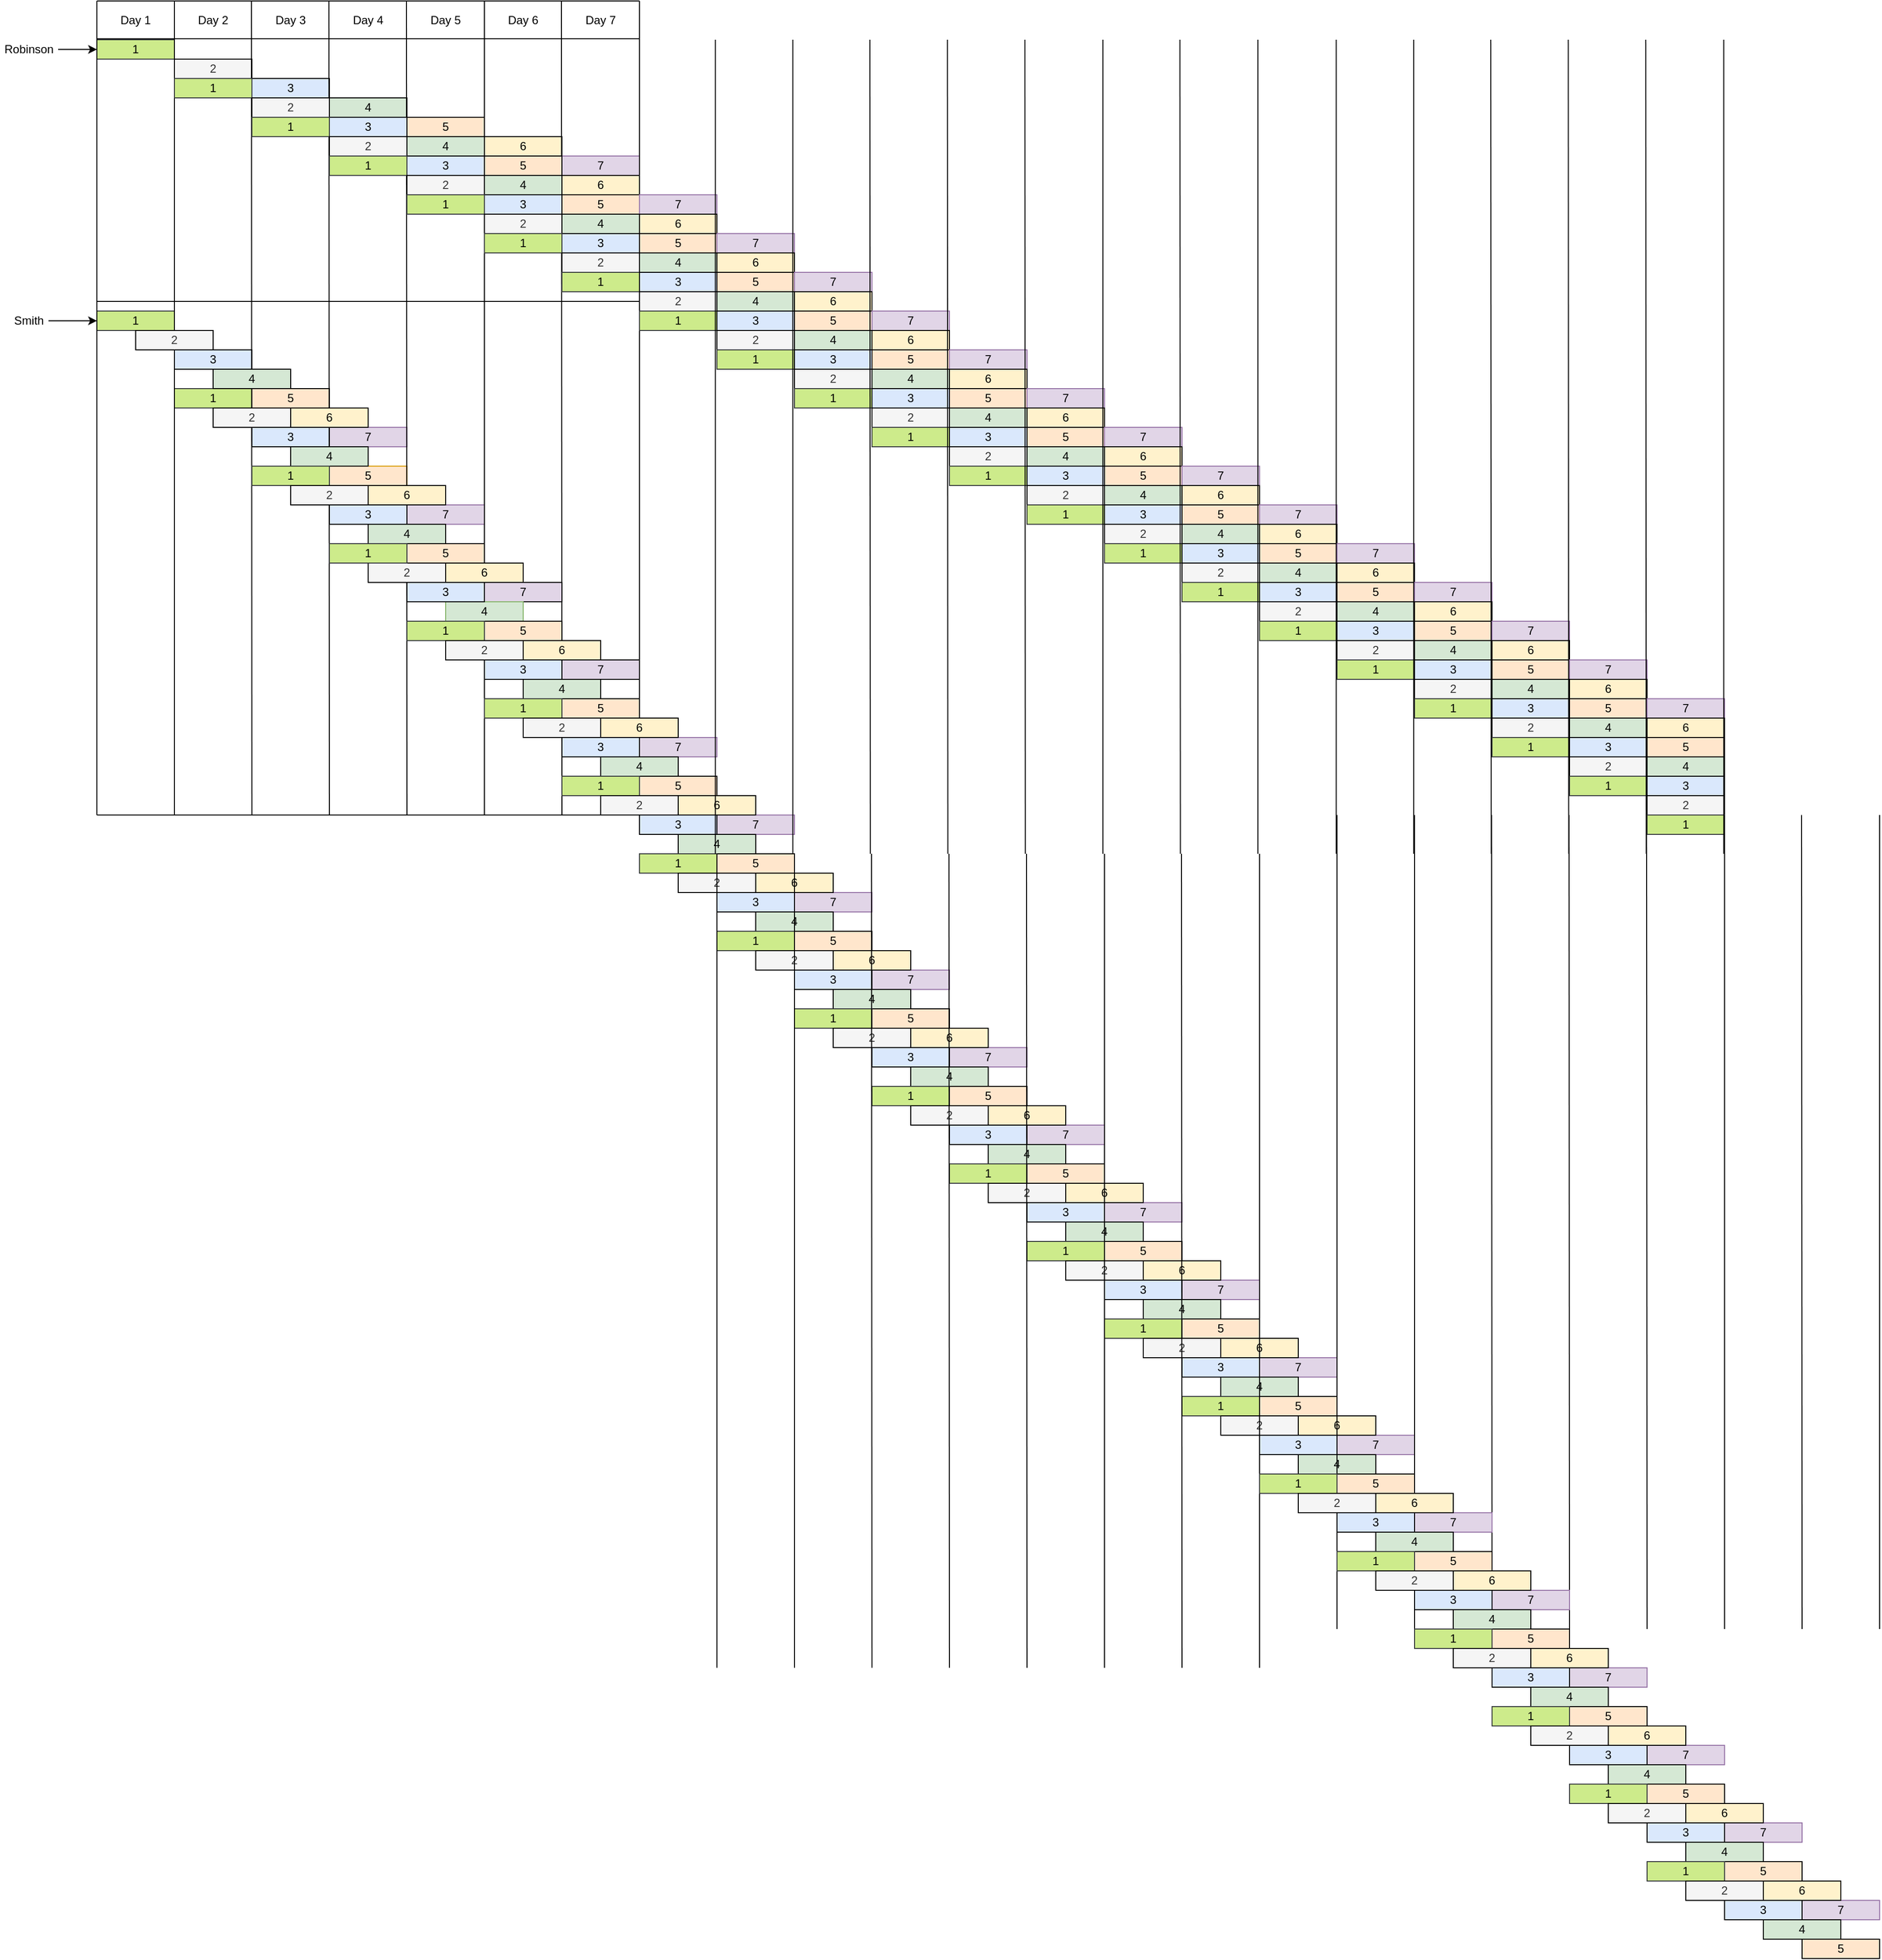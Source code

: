 <mxfile version="13.3.5" type="device"><diagram id="KAXBf_kx3AILCAbANQSw" name="Page-1"><mxGraphModel dx="1310" dy="885" grid="1" gridSize="10" guides="1" tooltips="1" connect="1" arrows="1" fold="1" page="1" pageScale="1" pageWidth="850" pageHeight="1100" math="0" shadow="0"><root><mxCell id="0"/><mxCell id="1" parent="0"/><mxCell id="9sUjh-PPKG85lTqLTAeu-1" value="1" style="rounded=0;whiteSpace=wrap;html=1;fillColor=#cdeb8b;strokeColor=#36393d;" vertex="1" parent="1"><mxGeometry x="120" y="120" width="80" height="20" as="geometry"/></mxCell><mxCell id="9sUjh-PPKG85lTqLTAeu-2" value="2" style="rounded=0;whiteSpace=wrap;html=1;fillColor=#f5f5f5;fontColor=#333333;" vertex="1" parent="1"><mxGeometry x="200" y="140" width="80" height="20" as="geometry"/></mxCell><mxCell id="9sUjh-PPKG85lTqLTAeu-3" value="3" style="rounded=0;whiteSpace=wrap;html=1;fillColor=#dae8fc;" vertex="1" parent="1"><mxGeometry x="280" y="160" width="80" height="20" as="geometry"/></mxCell><mxCell id="9sUjh-PPKG85lTqLTAeu-4" value="4" style="rounded=0;whiteSpace=wrap;html=1;fillColor=#d5e8d4;" vertex="1" parent="1"><mxGeometry x="360" y="180" width="80" height="20" as="geometry"/></mxCell><mxCell id="9sUjh-PPKG85lTqLTAeu-5" value="5" style="rounded=0;whiteSpace=wrap;html=1;fillColor=#ffe6cc;" vertex="1" parent="1"><mxGeometry x="440" y="200" width="80" height="20" as="geometry"/></mxCell><mxCell id="9sUjh-PPKG85lTqLTAeu-6" value="6" style="rounded=0;whiteSpace=wrap;html=1;fillColor=#fff2cc;" vertex="1" parent="1"><mxGeometry x="520" y="220" width="80" height="20" as="geometry"/></mxCell><mxCell id="9sUjh-PPKG85lTqLTAeu-7" value="7" style="rounded=0;whiteSpace=wrap;html=1;fillColor=#e1d5e7;strokeColor=#9673a6;" vertex="1" parent="1"><mxGeometry x="600" y="240" width="80" height="20" as="geometry"/></mxCell><mxCell id="9sUjh-PPKG85lTqLTAeu-10" value="1" style="rounded=0;whiteSpace=wrap;html=1;fillColor=#cdeb8b;strokeColor=#36393d;" vertex="1" parent="1"><mxGeometry x="120" y="400" width="80" height="20" as="geometry"/></mxCell><mxCell id="9sUjh-PPKG85lTqLTAeu-12" value="3" style="rounded=0;whiteSpace=wrap;html=1;fillColor=#dae8fc;" vertex="1" parent="1"><mxGeometry x="200" y="440" width="80" height="20" as="geometry"/></mxCell><mxCell id="9sUjh-PPKG85lTqLTAeu-14" value="5" style="rounded=0;whiteSpace=wrap;html=1;fillColor=#ffe6cc;" vertex="1" parent="1"><mxGeometry x="280" y="480" width="80" height="20" as="geometry"/></mxCell><mxCell id="9sUjh-PPKG85lTqLTAeu-16" value="7" style="rounded=0;whiteSpace=wrap;html=1;fillColor=#e1d5e7;strokeColor=#9673a6;" vertex="1" parent="1"><mxGeometry x="360" y="520" width="80" height="20" as="geometry"/></mxCell><mxCell id="9sUjh-PPKG85lTqLTAeu-29" style="edgeStyle=orthogonalEdgeStyle;rounded=0;orthogonalLoop=1;jettySize=auto;html=1;exitX=1;exitY=0.5;exitDx=0;exitDy=0;entryX=0;entryY=0.5;entryDx=0;entryDy=0;" edge="1" parent="1" source="9sUjh-PPKG85lTqLTAeu-27" target="9sUjh-PPKG85lTqLTAeu-1"><mxGeometry relative="1" as="geometry"/></mxCell><mxCell id="9sUjh-PPKG85lTqLTAeu-27" value="Robinson" style="text;html=1;strokeColor=none;fillColor=none;align=center;verticalAlign=middle;whiteSpace=wrap;rounded=0;" vertex="1" parent="1"><mxGeometry x="20" y="120" width="60" height="20" as="geometry"/></mxCell><mxCell id="9sUjh-PPKG85lTqLTAeu-31" style="edgeStyle=orthogonalEdgeStyle;rounded=0;orthogonalLoop=1;jettySize=auto;html=1;entryX=0;entryY=0.5;entryDx=0;entryDy=0;exitX=1;exitY=0.5;exitDx=0;exitDy=0;" edge="1" parent="1" source="9sUjh-PPKG85lTqLTAeu-30" target="9sUjh-PPKG85lTqLTAeu-10"><mxGeometry relative="1" as="geometry"><mxPoint x="80" y="310" as="sourcePoint"/></mxGeometry></mxCell><mxCell id="9sUjh-PPKG85lTqLTAeu-30" value="Smith" style="text;html=1;strokeColor=none;fillColor=none;align=center;verticalAlign=middle;whiteSpace=wrap;rounded=0;" vertex="1" parent="1"><mxGeometry x="30" y="400" width="40" height="20" as="geometry"/></mxCell><mxCell id="9sUjh-PPKG85lTqLTAeu-32" value="Day 1" style="text;html=1;strokeColor=none;fillColor=none;align=center;verticalAlign=middle;whiteSpace=wrap;rounded=0;" vertex="1" parent="1"><mxGeometry x="140" y="90" width="40" height="20" as="geometry"/></mxCell><mxCell id="9sUjh-PPKG85lTqLTAeu-33" value="Day 2" style="text;html=1;strokeColor=none;fillColor=none;align=center;verticalAlign=middle;whiteSpace=wrap;rounded=0;" vertex="1" parent="1"><mxGeometry x="220" y="90" width="40" height="20" as="geometry"/></mxCell><mxCell id="9sUjh-PPKG85lTqLTAeu-34" value="Day 3" style="text;html=1;strokeColor=none;fillColor=none;align=center;verticalAlign=middle;whiteSpace=wrap;rounded=0;" vertex="1" parent="1"><mxGeometry x="300" y="90" width="40" height="20" as="geometry"/></mxCell><mxCell id="9sUjh-PPKG85lTqLTAeu-35" value="Day 4" style="text;html=1;strokeColor=none;fillColor=none;align=center;verticalAlign=middle;whiteSpace=wrap;rounded=0;" vertex="1" parent="1"><mxGeometry x="380" y="90" width="40" height="20" as="geometry"/></mxCell><mxCell id="9sUjh-PPKG85lTqLTAeu-36" value="Day 5" style="text;html=1;strokeColor=none;fillColor=none;align=center;verticalAlign=middle;whiteSpace=wrap;rounded=0;" vertex="1" parent="1"><mxGeometry x="460" y="90" width="40" height="20" as="geometry"/></mxCell><mxCell id="9sUjh-PPKG85lTqLTAeu-37" value="Day 6" style="text;html=1;strokeColor=none;fillColor=none;align=center;verticalAlign=middle;whiteSpace=wrap;rounded=0;" vertex="1" parent="1"><mxGeometry x="540" y="90" width="40" height="20" as="geometry"/></mxCell><mxCell id="9sUjh-PPKG85lTqLTAeu-38" value="Day 7" style="text;html=1;strokeColor=none;fillColor=none;align=center;verticalAlign=middle;whiteSpace=wrap;rounded=0;" vertex="1" parent="1"><mxGeometry x="620" y="90" width="40" height="20" as="geometry"/></mxCell><mxCell id="9sUjh-PPKG85lTqLTAeu-41" value="1" style="rounded=0;whiteSpace=wrap;html=1;fillColor=#cdeb8b;strokeColor=#36393d;" vertex="1" parent="1"><mxGeometry x="200" y="480" width="80" height="20" as="geometry"/></mxCell><mxCell id="9sUjh-PPKG85lTqLTAeu-43" value="3" style="rounded=0;whiteSpace=wrap;html=1;fillColor=#dae8fc;" vertex="1" parent="1"><mxGeometry x="280" y="520" width="80" height="20" as="geometry"/></mxCell><mxCell id="9sUjh-PPKG85lTqLTAeu-45" value="5" style="rounded=0;whiteSpace=wrap;html=1;fillColor=#ffe6cc;strokeColor=#d79b00;" vertex="1" parent="1"><mxGeometry x="360" y="560" width="80" height="20" as="geometry"/></mxCell><mxCell id="9sUjh-PPKG85lTqLTAeu-47" value="7" style="rounded=0;whiteSpace=wrap;html=1;fillColor=#e1d5e7;strokeColor=#9673a6;" vertex="1" parent="1"><mxGeometry x="440" y="600" width="80" height="20" as="geometry"/></mxCell><mxCell id="9sUjh-PPKG85lTqLTAeu-56" value="" style="endArrow=none;html=1;" edge="1" parent="1"><mxGeometry width="50" height="50" relative="1" as="geometry"><mxPoint x="200" y="80" as="sourcePoint"/><mxPoint x="200" y="920" as="targetPoint"/></mxGeometry></mxCell><mxCell id="9sUjh-PPKG85lTqLTAeu-57" value="" style="endArrow=none;html=1;" edge="1" parent="1"><mxGeometry width="50" height="50" relative="1" as="geometry"><mxPoint x="279.5" y="80" as="sourcePoint"/><mxPoint x="280" y="920" as="targetPoint"/></mxGeometry></mxCell><mxCell id="9sUjh-PPKG85lTqLTAeu-58" value="" style="endArrow=none;html=1;" edge="1" parent="1"><mxGeometry width="50" height="50" relative="1" as="geometry"><mxPoint x="359.5" y="80" as="sourcePoint"/><mxPoint x="360" y="920" as="targetPoint"/></mxGeometry></mxCell><mxCell id="9sUjh-PPKG85lTqLTAeu-59" value="" style="endArrow=none;html=1;" edge="1" parent="1"><mxGeometry width="50" height="50" relative="1" as="geometry"><mxPoint x="439.5" y="80" as="sourcePoint"/><mxPoint x="440" y="920" as="targetPoint"/></mxGeometry></mxCell><mxCell id="9sUjh-PPKG85lTqLTAeu-60" value="" style="endArrow=none;html=1;" edge="1" parent="1"><mxGeometry width="50" height="50" relative="1" as="geometry"><mxPoint x="520" y="80" as="sourcePoint"/><mxPoint x="520" y="920" as="targetPoint"/></mxGeometry></mxCell><mxCell id="9sUjh-PPKG85lTqLTAeu-62" value="" style="endArrow=none;html=1;" edge="1" parent="1"><mxGeometry width="50" height="50" relative="1" as="geometry"><mxPoint x="599.5" y="80" as="sourcePoint"/><mxPoint x="600" y="920" as="targetPoint"/></mxGeometry></mxCell><mxCell id="9sUjh-PPKG85lTqLTAeu-11" value="2" style="rounded=0;whiteSpace=wrap;html=1;fillColor=#f5f5f5;fontColor=#333333;" vertex="1" parent="1"><mxGeometry x="160" y="420" width="80" height="20" as="geometry"/></mxCell><mxCell id="9sUjh-PPKG85lTqLTAeu-13" value="4" style="rounded=0;whiteSpace=wrap;html=1;fillColor=#d5e8d4;" vertex="1" parent="1"><mxGeometry x="240" y="460" width="80" height="20" as="geometry"/></mxCell><mxCell id="9sUjh-PPKG85lTqLTAeu-15" value="6" style="rounded=0;whiteSpace=wrap;html=1;fillColor=#fff2cc;" vertex="1" parent="1"><mxGeometry x="320" y="500" width="80" height="20" as="geometry"/></mxCell><mxCell id="9sUjh-PPKG85lTqLTAeu-42" value="2" style="rounded=0;whiteSpace=wrap;html=1;fillColor=#f5f5f5;fontColor=#333333;" vertex="1" parent="1"><mxGeometry x="240" y="500" width="80" height="20" as="geometry"/></mxCell><mxCell id="9sUjh-PPKG85lTqLTAeu-44" value="4" style="rounded=0;whiteSpace=wrap;html=1;fillColor=#d5e8d4;" vertex="1" parent="1"><mxGeometry x="320" y="540" width="80" height="20" as="geometry"/></mxCell><mxCell id="9sUjh-PPKG85lTqLTAeu-46" value="6" style="rounded=0;whiteSpace=wrap;html=1;fillColor=#fff2cc;" vertex="1" parent="1"><mxGeometry x="400" y="580" width="80" height="20" as="geometry"/></mxCell><mxCell id="9sUjh-PPKG85lTqLTAeu-63" value="" style="endArrow=none;html=1;" edge="1" parent="1"><mxGeometry width="50" height="50" relative="1" as="geometry"><mxPoint x="120" y="80" as="sourcePoint"/><mxPoint x="120" y="920" as="targetPoint"/></mxGeometry></mxCell><mxCell id="9sUjh-PPKG85lTqLTAeu-64" value="" style="endArrow=none;html=1;entryX=1;entryY=1;entryDx=0;entryDy=0;" edge="1" parent="1" target="9sUjh-PPKG85lTqLTAeu-99"><mxGeometry width="50" height="50" relative="1" as="geometry"><mxPoint x="680" y="80" as="sourcePoint"/><mxPoint x="680" y="580" as="targetPoint"/></mxGeometry></mxCell><mxCell id="9sUjh-PPKG85lTqLTAeu-65" value="" style="endArrow=none;html=1;" edge="1" parent="1"><mxGeometry width="50" height="50" relative="1" as="geometry"><mxPoint x="120" y="80" as="sourcePoint"/><mxPoint x="680" y="80" as="targetPoint"/></mxGeometry></mxCell><mxCell id="9sUjh-PPKG85lTqLTAeu-67" value="1" style="rounded=0;whiteSpace=wrap;html=1;fillColor=#cdeb8b;strokeColor=#36393d;" vertex="1" parent="1"><mxGeometry x="280" y="560" width="80" height="20" as="geometry"/></mxCell><mxCell id="9sUjh-PPKG85lTqLTAeu-68" value="3" style="rounded=0;whiteSpace=wrap;html=1;fillColor=#dae8fc;" vertex="1" parent="1"><mxGeometry x="360" y="600" width="80" height="20" as="geometry"/></mxCell><mxCell id="9sUjh-PPKG85lTqLTAeu-69" value="5" style="rounded=0;whiteSpace=wrap;html=1;fillColor=#ffe6cc;" vertex="1" parent="1"><mxGeometry x="440" y="640" width="80" height="20" as="geometry"/></mxCell><mxCell id="9sUjh-PPKG85lTqLTAeu-70" value="7" style="rounded=0;whiteSpace=wrap;html=1;fillColor=#e1d5e7;" vertex="1" parent="1"><mxGeometry x="520" y="680" width="80" height="20" as="geometry"/></mxCell><mxCell id="9sUjh-PPKG85lTqLTAeu-71" value="2" style="rounded=0;whiteSpace=wrap;html=1;fillColor=#f5f5f5;fontColor=#333333;" vertex="1" parent="1"><mxGeometry x="320" y="580" width="80" height="20" as="geometry"/></mxCell><mxCell id="9sUjh-PPKG85lTqLTAeu-72" value="4" style="rounded=0;whiteSpace=wrap;html=1;fillColor=#d5e8d4;" vertex="1" parent="1"><mxGeometry x="400" y="620" width="80" height="20" as="geometry"/></mxCell><mxCell id="9sUjh-PPKG85lTqLTAeu-73" value="6" style="rounded=0;whiteSpace=wrap;html=1;fillColor=#fff2cc;" vertex="1" parent="1"><mxGeometry x="480" y="660" width="80" height="20" as="geometry"/></mxCell><mxCell id="9sUjh-PPKG85lTqLTAeu-81" value="" style="endArrow=none;html=1;" edge="1" parent="1"><mxGeometry width="50" height="50" relative="1" as="geometry"><mxPoint x="120" y="920" as="sourcePoint"/><mxPoint x="680" y="920" as="targetPoint"/></mxGeometry></mxCell><mxCell id="9sUjh-PPKG85lTqLTAeu-82" value="" style="endArrow=none;html=1;" edge="1" parent="1"><mxGeometry width="50" height="50" relative="1" as="geometry"><mxPoint x="120" y="119" as="sourcePoint"/><mxPoint x="680" y="119" as="targetPoint"/></mxGeometry></mxCell><mxCell id="9sUjh-PPKG85lTqLTAeu-83" value="" style="endArrow=none;html=1;" edge="1" parent="1"><mxGeometry width="50" height="50" relative="1" as="geometry"><mxPoint x="120" y="390" as="sourcePoint"/><mxPoint x="680" y="390" as="targetPoint"/></mxGeometry></mxCell><mxCell id="9sUjh-PPKG85lTqLTAeu-87" value="6" style="rounded=0;whiteSpace=wrap;html=1;fillColor=#fff2cc;" vertex="1" parent="1"><mxGeometry x="560" y="740" width="80" height="20" as="geometry"/></mxCell><mxCell id="9sUjh-PPKG85lTqLTAeu-88" value="2" style="rounded=0;whiteSpace=wrap;html=1;fillColor=#f5f5f5;fontColor=#333333;" vertex="1" parent="1"><mxGeometry x="400" y="660" width="80" height="20" as="geometry"/></mxCell><mxCell id="9sUjh-PPKG85lTqLTAeu-89" value="4" style="rounded=0;whiteSpace=wrap;html=1;fillColor=#d5e8d4;strokeColor=#82b366;" vertex="1" parent="1"><mxGeometry x="480" y="700" width="80" height="20" as="geometry"/></mxCell><mxCell id="9sUjh-PPKG85lTqLTAeu-90" value="1" style="rounded=0;whiteSpace=wrap;html=1;fillColor=#cdeb8b;strokeColor=#36393d;" vertex="1" parent="1"><mxGeometry x="360" y="640" width="80" height="20" as="geometry"/></mxCell><mxCell id="9sUjh-PPKG85lTqLTAeu-91" value="3" style="rounded=0;whiteSpace=wrap;html=1;fillColor=#dae8fc;" vertex="1" parent="1"><mxGeometry x="440" y="680" width="80" height="20" as="geometry"/></mxCell><mxCell id="9sUjh-PPKG85lTqLTAeu-92" value="5" style="rounded=0;whiteSpace=wrap;html=1;fillColor=#ffe6cc;" vertex="1" parent="1"><mxGeometry x="520" y="720" width="80" height="20" as="geometry"/></mxCell><mxCell id="9sUjh-PPKG85lTqLTAeu-93" value="7" style="rounded=0;whiteSpace=wrap;html=1;fillColor=#e1d5e7;" vertex="1" parent="1"><mxGeometry x="600" y="760" width="80" height="20" as="geometry"/></mxCell><mxCell id="9sUjh-PPKG85lTqLTAeu-94" value="2" style="rounded=0;whiteSpace=wrap;html=1;fillColor=#f5f5f5;fontColor=#333333;" vertex="1" parent="1"><mxGeometry x="480" y="740" width="80" height="20" as="geometry"/></mxCell><mxCell id="9sUjh-PPKG85lTqLTAeu-95" value="4" style="rounded=0;whiteSpace=wrap;html=1;fillColor=#d5e8d4;strokeColor=#82b366;" vertex="1" parent="1"><mxGeometry x="640" y="860" width="40" height="20" as="geometry"/></mxCell><mxCell id="9sUjh-PPKG85lTqLTAeu-96" value="1" style="rounded=0;whiteSpace=wrap;html=1;fillColor=#cdeb8b;strokeColor=#36393d;" vertex="1" parent="1"><mxGeometry x="440" y="720" width="80" height="20" as="geometry"/></mxCell><mxCell id="9sUjh-PPKG85lTqLTAeu-97" value="3" style="rounded=0;whiteSpace=wrap;html=1;fillColor=#dae8fc;" vertex="1" parent="1"><mxGeometry x="520" y="760" width="80" height="20" as="geometry"/></mxCell><mxCell id="9sUjh-PPKG85lTqLTAeu-98" value="5" style="rounded=0;whiteSpace=wrap;html=1;fillColor=#ffe6cc;" vertex="1" parent="1"><mxGeometry x="600" y="800" width="80" height="20" as="geometry"/></mxCell><mxCell id="9sUjh-PPKG85lTqLTAeu-99" value="2" style="rounded=0;whiteSpace=wrap;html=1;fillColor=#f5f5f5;fontColor=#333333;" vertex="1" parent="1"><mxGeometry x="640" y="900" width="40" height="20" as="geometry"/></mxCell><mxCell id="9sUjh-PPKG85lTqLTAeu-100" value="1" style="rounded=0;whiteSpace=wrap;html=1;fillColor=#cdeb8b;strokeColor=#36393d;" vertex="1" parent="1"><mxGeometry x="520" y="800" width="80" height="20" as="geometry"/></mxCell><mxCell id="9sUjh-PPKG85lTqLTAeu-101" value="3" style="rounded=0;whiteSpace=wrap;html=1;fillColor=#dae8fc;" vertex="1" parent="1"><mxGeometry x="600" y="840" width="80" height="20" as="geometry"/></mxCell><mxCell id="9sUjh-PPKG85lTqLTAeu-102" value="1" style="rounded=0;whiteSpace=wrap;html=1;fillColor=#cdeb8b;strokeColor=#36393d;" vertex="1" parent="1"><mxGeometry x="600" y="880" width="80" height="20" as="geometry"/></mxCell><mxCell id="9sUjh-PPKG85lTqLTAeu-103" value="4" style="rounded=0;whiteSpace=wrap;html=1;fillColor=#d5e8d4;strokeColor=#82b366;" vertex="1" parent="1"><mxGeometry x="560" y="780" width="80" height="20" as="geometry"/></mxCell><mxCell id="9sUjh-PPKG85lTqLTAeu-104" value="6" style="rounded=0;whiteSpace=wrap;html=1;fillColor=#fff2cc;" vertex="1" parent="1"><mxGeometry x="640" y="820" width="40" height="20" as="geometry"/></mxCell><mxCell id="9sUjh-PPKG85lTqLTAeu-105" value="2" style="rounded=0;whiteSpace=wrap;html=1;fillColor=#f5f5f5;fontColor=#333333;" vertex="1" parent="1"><mxGeometry x="560" y="820" width="80" height="20" as="geometry"/></mxCell><mxCell id="9sUjh-PPKG85lTqLTAeu-106" value="1" style="rounded=0;whiteSpace=wrap;html=1;fillColor=#cdeb8b;strokeColor=#36393d;" vertex="1" parent="1"><mxGeometry x="200" y="160" width="80" height="20" as="geometry"/></mxCell><mxCell id="9sUjh-PPKG85lTqLTAeu-107" value="2" style="rounded=0;whiteSpace=wrap;html=1;fillColor=#f5f5f5;fontColor=#333333;" vertex="1" parent="1"><mxGeometry x="280" y="180" width="80" height="20" as="geometry"/></mxCell><mxCell id="9sUjh-PPKG85lTqLTAeu-108" value="3" style="rounded=0;whiteSpace=wrap;html=1;fillColor=#dae8fc;" vertex="1" parent="1"><mxGeometry x="360" y="200" width="80" height="20" as="geometry"/></mxCell><mxCell id="9sUjh-PPKG85lTqLTAeu-109" value="4" style="rounded=0;whiteSpace=wrap;html=1;fillColor=#d5e8d4;" vertex="1" parent="1"><mxGeometry x="440" y="220" width="80" height="20" as="geometry"/></mxCell><mxCell id="9sUjh-PPKG85lTqLTAeu-110" value="5" style="rounded=0;whiteSpace=wrap;html=1;fillColor=#ffe6cc;" vertex="1" parent="1"><mxGeometry x="520" y="240" width="80" height="20" as="geometry"/></mxCell><mxCell id="9sUjh-PPKG85lTqLTAeu-111" value="6" style="rounded=0;whiteSpace=wrap;html=1;fillColor=#fff2cc;" vertex="1" parent="1"><mxGeometry x="600" y="260" width="80" height="20" as="geometry"/></mxCell><mxCell id="9sUjh-PPKG85lTqLTAeu-113" value="1" style="rounded=0;whiteSpace=wrap;html=1;fillColor=#cdeb8b;strokeColor=#36393d;" vertex="1" parent="1"><mxGeometry x="280" y="200" width="80" height="20" as="geometry"/></mxCell><mxCell id="9sUjh-PPKG85lTqLTAeu-114" value="2" style="rounded=0;whiteSpace=wrap;html=1;fillColor=#f5f5f5;fontColor=#333333;" vertex="1" parent="1"><mxGeometry x="360" y="220" width="80" height="20" as="geometry"/></mxCell><mxCell id="9sUjh-PPKG85lTqLTAeu-115" value="3" style="rounded=0;whiteSpace=wrap;html=1;fillColor=#dae8fc;" vertex="1" parent="1"><mxGeometry x="440" y="240" width="80" height="20" as="geometry"/></mxCell><mxCell id="9sUjh-PPKG85lTqLTAeu-116" value="4" style="rounded=0;whiteSpace=wrap;html=1;fillColor=#d5e8d4;" vertex="1" parent="1"><mxGeometry x="520" y="260" width="80" height="20" as="geometry"/></mxCell><mxCell id="9sUjh-PPKG85lTqLTAeu-117" value="5" style="rounded=0;whiteSpace=wrap;html=1;fillColor=#ffe6cc;" vertex="1" parent="1"><mxGeometry x="600" y="280" width="80" height="20" as="geometry"/></mxCell><mxCell id="9sUjh-PPKG85lTqLTAeu-120" value="1" style="rounded=0;whiteSpace=wrap;html=1;fillColor=#cdeb8b;strokeColor=#36393d;" vertex="1" parent="1"><mxGeometry x="360" y="240" width="80" height="20" as="geometry"/></mxCell><mxCell id="9sUjh-PPKG85lTqLTAeu-121" value="2" style="rounded=0;whiteSpace=wrap;html=1;fillColor=#f5f5f5;fontColor=#333333;" vertex="1" parent="1"><mxGeometry x="440" y="260" width="80" height="20" as="geometry"/></mxCell><mxCell id="9sUjh-PPKG85lTqLTAeu-122" value="3" style="rounded=0;whiteSpace=wrap;html=1;fillColor=#dae8fc;" vertex="1" parent="1"><mxGeometry x="520" y="280" width="80" height="20" as="geometry"/></mxCell><mxCell id="9sUjh-PPKG85lTqLTAeu-123" value="4" style="rounded=0;whiteSpace=wrap;html=1;fillColor=#d5e8d4;" vertex="1" parent="1"><mxGeometry x="600" y="300" width="80" height="20" as="geometry"/></mxCell><mxCell id="9sUjh-PPKG85lTqLTAeu-127" value="1" style="rounded=0;whiteSpace=wrap;html=1;fillColor=#cdeb8b;strokeColor=#36393d;" vertex="1" parent="1"><mxGeometry x="440" y="280" width="80" height="20" as="geometry"/></mxCell><mxCell id="9sUjh-PPKG85lTqLTAeu-128" value="2" style="rounded=0;whiteSpace=wrap;html=1;fillColor=#f5f5f5;fontColor=#333333;" vertex="1" parent="1"><mxGeometry x="520" y="300" width="80" height="20" as="geometry"/></mxCell><mxCell id="9sUjh-PPKG85lTqLTAeu-129" value="3" style="rounded=0;whiteSpace=wrap;html=1;fillColor=#dae8fc;" vertex="1" parent="1"><mxGeometry x="600" y="320" width="80" height="20" as="geometry"/></mxCell><mxCell id="9sUjh-PPKG85lTqLTAeu-134" value="1" style="rounded=0;whiteSpace=wrap;html=1;fillColor=#cdeb8b;strokeColor=#36393d;" vertex="1" parent="1"><mxGeometry x="520" y="320" width="80" height="20" as="geometry"/></mxCell><mxCell id="9sUjh-PPKG85lTqLTAeu-135" value="2" style="rounded=0;whiteSpace=wrap;html=1;fillColor=#f5f5f5;fontColor=#333333;" vertex="1" parent="1"><mxGeometry x="600" y="340" width="80" height="20" as="geometry"/></mxCell><mxCell id="9sUjh-PPKG85lTqLTAeu-148" value="1" style="rounded=0;whiteSpace=wrap;html=1;fillColor=#cdeb8b;strokeColor=#36393d;" vertex="1" parent="1"><mxGeometry x="600" y="360" width="80" height="20" as="geometry"/></mxCell><mxCell id="9sUjh-PPKG85lTqLTAeu-155" value="7" style="rounded=0;whiteSpace=wrap;html=1;fillColor=#e1d5e7;strokeColor=#9673a6;" vertex="1" parent="1"><mxGeometry x="680" y="280" width="80" height="20" as="geometry"/></mxCell><mxCell id="9sUjh-PPKG85lTqLTAeu-156" value="6" style="rounded=0;whiteSpace=wrap;html=1;fillColor=#fff2cc;" vertex="1" parent="1"><mxGeometry x="680" y="300" width="80" height="20" as="geometry"/></mxCell><mxCell id="9sUjh-PPKG85lTqLTAeu-157" value="5" style="rounded=0;whiteSpace=wrap;html=1;fillColor=#ffe6cc;" vertex="1" parent="1"><mxGeometry x="680" y="320" width="80" height="20" as="geometry"/></mxCell><mxCell id="9sUjh-PPKG85lTqLTAeu-158" value="4" style="rounded=0;whiteSpace=wrap;html=1;fillColor=#d5e8d4;" vertex="1" parent="1"><mxGeometry x="680" y="340" width="80" height="20" as="geometry"/></mxCell><mxCell id="9sUjh-PPKG85lTqLTAeu-159" value="3" style="rounded=0;whiteSpace=wrap;html=1;fillColor=#dae8fc;" vertex="1" parent="1"><mxGeometry x="680" y="360" width="80" height="20" as="geometry"/></mxCell><mxCell id="9sUjh-PPKG85lTqLTAeu-160" value="2" style="rounded=0;whiteSpace=wrap;html=1;fillColor=#f5f5f5;fontColor=#333333;" vertex="1" parent="1"><mxGeometry x="680" y="380" width="80" height="20" as="geometry"/></mxCell><mxCell id="9sUjh-PPKG85lTqLTAeu-161" value="1" style="rounded=0;whiteSpace=wrap;html=1;fillColor=#cdeb8b;strokeColor=#36393d;" vertex="1" parent="1"><mxGeometry x="680" y="400" width="80" height="20" as="geometry"/></mxCell><mxCell id="9sUjh-PPKG85lTqLTAeu-162" value="7" style="rounded=0;whiteSpace=wrap;html=1;fillColor=#e1d5e7;strokeColor=#9673a6;" vertex="1" parent="1"><mxGeometry x="760" y="320" width="80" height="20" as="geometry"/></mxCell><mxCell id="9sUjh-PPKG85lTqLTAeu-163" value="6" style="rounded=0;whiteSpace=wrap;html=1;fillColor=#fff2cc;" vertex="1" parent="1"><mxGeometry x="760" y="340" width="80" height="20" as="geometry"/></mxCell><mxCell id="9sUjh-PPKG85lTqLTAeu-164" value="5" style="rounded=0;whiteSpace=wrap;html=1;fillColor=#ffe6cc;" vertex="1" parent="1"><mxGeometry x="760" y="360" width="80" height="20" as="geometry"/></mxCell><mxCell id="9sUjh-PPKG85lTqLTAeu-165" value="4" style="rounded=0;whiteSpace=wrap;html=1;fillColor=#d5e8d4;" vertex="1" parent="1"><mxGeometry x="760" y="380" width="80" height="20" as="geometry"/></mxCell><mxCell id="9sUjh-PPKG85lTqLTAeu-166" value="3" style="rounded=0;whiteSpace=wrap;html=1;fillColor=#dae8fc;" vertex="1" parent="1"><mxGeometry x="760" y="400" width="80" height="20" as="geometry"/></mxCell><mxCell id="9sUjh-PPKG85lTqLTAeu-167" value="2" style="rounded=0;whiteSpace=wrap;html=1;fillColor=#f5f5f5;fontColor=#333333;" vertex="1" parent="1"><mxGeometry x="760" y="420" width="80" height="20" as="geometry"/></mxCell><mxCell id="9sUjh-PPKG85lTqLTAeu-168" value="1" style="rounded=0;whiteSpace=wrap;html=1;fillColor=#cdeb8b;strokeColor=#36393d;" vertex="1" parent="1"><mxGeometry x="760" y="440" width="80" height="20" as="geometry"/></mxCell><mxCell id="9sUjh-PPKG85lTqLTAeu-169" value="7" style="rounded=0;whiteSpace=wrap;html=1;fillColor=#e1d5e7;strokeColor=#9673a6;" vertex="1" parent="1"><mxGeometry x="840" y="360" width="80" height="20" as="geometry"/></mxCell><mxCell id="9sUjh-PPKG85lTqLTAeu-170" value="6" style="rounded=0;whiteSpace=wrap;html=1;fillColor=#fff2cc;" vertex="1" parent="1"><mxGeometry x="840" y="380" width="80" height="20" as="geometry"/></mxCell><mxCell id="9sUjh-PPKG85lTqLTAeu-171" value="5" style="rounded=0;whiteSpace=wrap;html=1;fillColor=#ffe6cc;" vertex="1" parent="1"><mxGeometry x="840" y="400" width="80" height="20" as="geometry"/></mxCell><mxCell id="9sUjh-PPKG85lTqLTAeu-172" value="4" style="rounded=0;whiteSpace=wrap;html=1;fillColor=#d5e8d4;" vertex="1" parent="1"><mxGeometry x="840" y="420" width="80" height="20" as="geometry"/></mxCell><mxCell id="9sUjh-PPKG85lTqLTAeu-173" value="3" style="rounded=0;whiteSpace=wrap;html=1;fillColor=#dae8fc;" vertex="1" parent="1"><mxGeometry x="840" y="440" width="80" height="20" as="geometry"/></mxCell><mxCell id="9sUjh-PPKG85lTqLTAeu-174" value="2" style="rounded=0;whiteSpace=wrap;html=1;fillColor=#f5f5f5;fontColor=#333333;" vertex="1" parent="1"><mxGeometry x="840" y="460" width="80" height="20" as="geometry"/></mxCell><mxCell id="9sUjh-PPKG85lTqLTAeu-175" value="1" style="rounded=0;whiteSpace=wrap;html=1;fillColor=#cdeb8b;strokeColor=#36393d;" vertex="1" parent="1"><mxGeometry x="840" y="480" width="80" height="20" as="geometry"/></mxCell><mxCell id="9sUjh-PPKG85lTqLTAeu-176" value="7" style="rounded=0;whiteSpace=wrap;html=1;fillColor=#e1d5e7;strokeColor=#9673a6;" vertex="1" parent="1"><mxGeometry x="920" y="400" width="80" height="20" as="geometry"/></mxCell><mxCell id="9sUjh-PPKG85lTqLTAeu-177" value="6" style="rounded=0;whiteSpace=wrap;html=1;fillColor=#fff2cc;" vertex="1" parent="1"><mxGeometry x="920" y="420" width="80" height="20" as="geometry"/></mxCell><mxCell id="9sUjh-PPKG85lTqLTAeu-178" value="5" style="rounded=0;whiteSpace=wrap;html=1;fillColor=#ffe6cc;" vertex="1" parent="1"><mxGeometry x="920" y="440" width="80" height="20" as="geometry"/></mxCell><mxCell id="9sUjh-PPKG85lTqLTAeu-179" value="4" style="rounded=0;whiteSpace=wrap;html=1;fillColor=#d5e8d4;" vertex="1" parent="1"><mxGeometry x="920" y="460" width="80" height="20" as="geometry"/></mxCell><mxCell id="9sUjh-PPKG85lTqLTAeu-180" value="3" style="rounded=0;whiteSpace=wrap;html=1;fillColor=#dae8fc;" vertex="1" parent="1"><mxGeometry x="920" y="480" width="80" height="20" as="geometry"/></mxCell><mxCell id="9sUjh-PPKG85lTqLTAeu-181" value="2" style="rounded=0;whiteSpace=wrap;html=1;fillColor=#f5f5f5;fontColor=#333333;" vertex="1" parent="1"><mxGeometry x="920" y="500" width="80" height="20" as="geometry"/></mxCell><mxCell id="9sUjh-PPKG85lTqLTAeu-182" value="1" style="rounded=0;whiteSpace=wrap;html=1;fillColor=#cdeb8b;strokeColor=#36393d;" vertex="1" parent="1"><mxGeometry x="920" y="520" width="80" height="20" as="geometry"/></mxCell><mxCell id="9sUjh-PPKG85lTqLTAeu-183" value="7" style="rounded=0;whiteSpace=wrap;html=1;fillColor=#e1d5e7;strokeColor=#9673a6;" vertex="1" parent="1"><mxGeometry x="1000" y="440" width="80" height="20" as="geometry"/></mxCell><mxCell id="9sUjh-PPKG85lTqLTAeu-184" value="6" style="rounded=0;whiteSpace=wrap;html=1;fillColor=#fff2cc;" vertex="1" parent="1"><mxGeometry x="1000" y="460" width="80" height="20" as="geometry"/></mxCell><mxCell id="9sUjh-PPKG85lTqLTAeu-185" value="5" style="rounded=0;whiteSpace=wrap;html=1;fillColor=#ffe6cc;" vertex="1" parent="1"><mxGeometry x="1000" y="480" width="80" height="20" as="geometry"/></mxCell><mxCell id="9sUjh-PPKG85lTqLTAeu-186" value="4" style="rounded=0;whiteSpace=wrap;html=1;fillColor=#d5e8d4;" vertex="1" parent="1"><mxGeometry x="1000" y="500" width="80" height="20" as="geometry"/></mxCell><mxCell id="9sUjh-PPKG85lTqLTAeu-187" value="3" style="rounded=0;whiteSpace=wrap;html=1;fillColor=#dae8fc;" vertex="1" parent="1"><mxGeometry x="1000" y="520" width="80" height="20" as="geometry"/></mxCell><mxCell id="9sUjh-PPKG85lTqLTAeu-188" value="2" style="rounded=0;whiteSpace=wrap;html=1;fillColor=#f5f5f5;fontColor=#333333;" vertex="1" parent="1"><mxGeometry x="1000" y="540" width="80" height="20" as="geometry"/></mxCell><mxCell id="9sUjh-PPKG85lTqLTAeu-189" value="1" style="rounded=0;whiteSpace=wrap;html=1;fillColor=#cdeb8b;strokeColor=#36393d;" vertex="1" parent="1"><mxGeometry x="1000" y="560" width="80" height="20" as="geometry"/></mxCell><mxCell id="9sUjh-PPKG85lTqLTAeu-190" value="7" style="rounded=0;whiteSpace=wrap;html=1;fillColor=#e1d5e7;strokeColor=#9673a6;" vertex="1" parent="1"><mxGeometry x="1080" y="480" width="80" height="20" as="geometry"/></mxCell><mxCell id="9sUjh-PPKG85lTqLTAeu-191" value="6" style="rounded=0;whiteSpace=wrap;html=1;fillColor=#fff2cc;" vertex="1" parent="1"><mxGeometry x="1080" y="500" width="80" height="20" as="geometry"/></mxCell><mxCell id="9sUjh-PPKG85lTqLTAeu-192" value="5" style="rounded=0;whiteSpace=wrap;html=1;fillColor=#ffe6cc;" vertex="1" parent="1"><mxGeometry x="1080" y="520" width="80" height="20" as="geometry"/></mxCell><mxCell id="9sUjh-PPKG85lTqLTAeu-193" value="4" style="rounded=0;whiteSpace=wrap;html=1;fillColor=#d5e8d4;" vertex="1" parent="1"><mxGeometry x="1080" y="540" width="80" height="20" as="geometry"/></mxCell><mxCell id="9sUjh-PPKG85lTqLTAeu-194" value="3" style="rounded=0;whiteSpace=wrap;html=1;fillColor=#dae8fc;" vertex="1" parent="1"><mxGeometry x="1080" y="560" width="80" height="20" as="geometry"/></mxCell><mxCell id="9sUjh-PPKG85lTqLTAeu-195" value="2" style="rounded=0;whiteSpace=wrap;html=1;fillColor=#f5f5f5;fontColor=#333333;" vertex="1" parent="1"><mxGeometry x="1080" y="580" width="80" height="20" as="geometry"/></mxCell><mxCell id="9sUjh-PPKG85lTqLTAeu-196" value="1" style="rounded=0;whiteSpace=wrap;html=1;fillColor=#cdeb8b;strokeColor=#36393d;" vertex="1" parent="1"><mxGeometry x="1080" y="600" width="80" height="20" as="geometry"/></mxCell><mxCell id="9sUjh-PPKG85lTqLTAeu-197" value="7" style="rounded=0;whiteSpace=wrap;html=1;fillColor=#e1d5e7;strokeColor=#9673a6;" vertex="1" parent="1"><mxGeometry x="1160" y="520" width="80" height="20" as="geometry"/></mxCell><mxCell id="9sUjh-PPKG85lTqLTAeu-198" value="6" style="rounded=0;whiteSpace=wrap;html=1;fillColor=#fff2cc;" vertex="1" parent="1"><mxGeometry x="1160" y="540" width="80" height="20" as="geometry"/></mxCell><mxCell id="9sUjh-PPKG85lTqLTAeu-199" value="5" style="rounded=0;whiteSpace=wrap;html=1;fillColor=#ffe6cc;" vertex="1" parent="1"><mxGeometry x="1160" y="560" width="80" height="20" as="geometry"/></mxCell><mxCell id="9sUjh-PPKG85lTqLTAeu-200" value="4" style="rounded=0;whiteSpace=wrap;html=1;fillColor=#d5e8d4;" vertex="1" parent="1"><mxGeometry x="1160" y="580" width="80" height="20" as="geometry"/></mxCell><mxCell id="9sUjh-PPKG85lTqLTAeu-201" value="3" style="rounded=0;whiteSpace=wrap;html=1;fillColor=#dae8fc;" vertex="1" parent="1"><mxGeometry x="1160" y="600" width="80" height="20" as="geometry"/></mxCell><mxCell id="9sUjh-PPKG85lTqLTAeu-202" value="2" style="rounded=0;whiteSpace=wrap;html=1;fillColor=#f5f5f5;fontColor=#333333;" vertex="1" parent="1"><mxGeometry x="1160" y="620" width="80" height="20" as="geometry"/></mxCell><mxCell id="9sUjh-PPKG85lTqLTAeu-203" value="1" style="rounded=0;whiteSpace=wrap;html=1;fillColor=#cdeb8b;strokeColor=#36393d;" vertex="1" parent="1"><mxGeometry x="1160" y="640" width="80" height="20" as="geometry"/></mxCell><mxCell id="9sUjh-PPKG85lTqLTAeu-211" value="1" style="rounded=0;whiteSpace=wrap;html=1;fillColor=#cdeb8b;strokeColor=#36393d;" vertex="1" parent="1"><mxGeometry x="440" y="720" width="80" height="20" as="geometry"/></mxCell><mxCell id="9sUjh-PPKG85lTqLTAeu-212" value="3" style="rounded=0;whiteSpace=wrap;html=1;fillColor=#dae8fc;" vertex="1" parent="1"><mxGeometry x="520" y="760" width="80" height="20" as="geometry"/></mxCell><mxCell id="9sUjh-PPKG85lTqLTAeu-213" value="5" style="rounded=0;whiteSpace=wrap;html=1;fillColor=#ffe6cc;" vertex="1" parent="1"><mxGeometry x="600" y="800" width="80" height="20" as="geometry"/></mxCell><mxCell id="9sUjh-PPKG85lTqLTAeu-214" value="7" style="rounded=0;whiteSpace=wrap;html=1;fillColor=#e1d5e7;strokeColor=#9673a6;" vertex="1" parent="1"><mxGeometry x="680" y="840" width="80" height="20" as="geometry"/></mxCell><mxCell id="9sUjh-PPKG85lTqLTAeu-215" value="2" style="rounded=0;whiteSpace=wrap;html=1;fillColor=#f5f5f5;fontColor=#333333;" vertex="1" parent="1"><mxGeometry x="480" y="740" width="80" height="20" as="geometry"/></mxCell><mxCell id="9sUjh-PPKG85lTqLTAeu-216" value="4" style="rounded=0;whiteSpace=wrap;html=1;fillColor=#d5e8d4;" vertex="1" parent="1"><mxGeometry x="560" y="780" width="80" height="20" as="geometry"/></mxCell><mxCell id="9sUjh-PPKG85lTqLTAeu-217" value="6" style="rounded=0;whiteSpace=wrap;html=1;fillColor=#fff2cc;" vertex="1" parent="1"><mxGeometry x="640" y="820" width="80" height="20" as="geometry"/></mxCell><mxCell id="9sUjh-PPKG85lTqLTAeu-218" value="1" style="rounded=0;whiteSpace=wrap;html=1;fillColor=#cdeb8b;strokeColor=#36393d;" vertex="1" parent="1"><mxGeometry x="520" y="800" width="80" height="20" as="geometry"/></mxCell><mxCell id="9sUjh-PPKG85lTqLTAeu-219" value="3" style="rounded=0;whiteSpace=wrap;html=1;fillColor=#dae8fc;" vertex="1" parent="1"><mxGeometry x="600" y="840" width="80" height="20" as="geometry"/></mxCell><mxCell id="9sUjh-PPKG85lTqLTAeu-220" value="5" style="rounded=0;whiteSpace=wrap;html=1;fillColor=#ffe6cc;" vertex="1" parent="1"><mxGeometry x="680" y="880" width="80" height="20" as="geometry"/></mxCell><mxCell id="9sUjh-PPKG85lTqLTAeu-221" value="7" style="rounded=0;whiteSpace=wrap;html=1;fillColor=#e1d5e7;strokeColor=#9673a6;" vertex="1" parent="1"><mxGeometry x="760" y="920" width="80" height="20" as="geometry"/></mxCell><mxCell id="9sUjh-PPKG85lTqLTAeu-222" value="2" style="rounded=0;whiteSpace=wrap;html=1;fillColor=#f5f5f5;fontColor=#333333;" vertex="1" parent="1"><mxGeometry x="560" y="820" width="80" height="20" as="geometry"/></mxCell><mxCell id="9sUjh-PPKG85lTqLTAeu-223" value="4" style="rounded=0;whiteSpace=wrap;html=1;fillColor=#d5e8d4;" vertex="1" parent="1"><mxGeometry x="640" y="860" width="80" height="20" as="geometry"/></mxCell><mxCell id="9sUjh-PPKG85lTqLTAeu-224" value="6" style="rounded=0;whiteSpace=wrap;html=1;fillColor=#fff2cc;" vertex="1" parent="1"><mxGeometry x="720" y="900" width="80" height="20" as="geometry"/></mxCell><mxCell id="9sUjh-PPKG85lTqLTAeu-225" value="1" style="rounded=0;whiteSpace=wrap;html=1;fillColor=#cdeb8b;strokeColor=#36393d;" vertex="1" parent="1"><mxGeometry x="600" y="880" width="80" height="20" as="geometry"/></mxCell><mxCell id="9sUjh-PPKG85lTqLTAeu-226" value="3" style="rounded=0;whiteSpace=wrap;html=1;fillColor=#dae8fc;" vertex="1" parent="1"><mxGeometry x="680" y="920" width="80" height="20" as="geometry"/></mxCell><mxCell id="9sUjh-PPKG85lTqLTAeu-227" value="5" style="rounded=0;whiteSpace=wrap;html=1;fillColor=#ffe6cc;" vertex="1" parent="1"><mxGeometry x="760" y="960" width="80" height="20" as="geometry"/></mxCell><mxCell id="9sUjh-PPKG85lTqLTAeu-228" value="7" style="rounded=0;whiteSpace=wrap;html=1;fillColor=#e1d5e7;strokeColor=#9673a6;" vertex="1" parent="1"><mxGeometry x="840" y="1000" width="80" height="20" as="geometry"/></mxCell><mxCell id="9sUjh-PPKG85lTqLTAeu-229" value="2" style="rounded=0;whiteSpace=wrap;html=1;fillColor=#f5f5f5;fontColor=#333333;" vertex="1" parent="1"><mxGeometry x="640" y="900" width="80" height="20" as="geometry"/></mxCell><mxCell id="9sUjh-PPKG85lTqLTAeu-230" value="4" style="rounded=0;whiteSpace=wrap;html=1;fillColor=#d5e8d4;" vertex="1" parent="1"><mxGeometry x="720" y="940" width="80" height="20" as="geometry"/></mxCell><mxCell id="9sUjh-PPKG85lTqLTAeu-231" value="6" style="rounded=0;whiteSpace=wrap;html=1;fillColor=#fff2cc;" vertex="1" parent="1"><mxGeometry x="800" y="980" width="80" height="20" as="geometry"/></mxCell><mxCell id="9sUjh-PPKG85lTqLTAeu-232" value="1" style="rounded=0;whiteSpace=wrap;html=1;fillColor=#cdeb8b;strokeColor=#36393d;" vertex="1" parent="1"><mxGeometry x="680" y="960" width="80" height="20" as="geometry"/></mxCell><mxCell id="9sUjh-PPKG85lTqLTAeu-233" value="3" style="rounded=0;whiteSpace=wrap;html=1;fillColor=#dae8fc;" vertex="1" parent="1"><mxGeometry x="760" y="1000" width="80" height="20" as="geometry"/></mxCell><mxCell id="9sUjh-PPKG85lTqLTAeu-234" value="5" style="rounded=0;whiteSpace=wrap;html=1;fillColor=#ffe6cc;" vertex="1" parent="1"><mxGeometry x="840" y="1040" width="80" height="20" as="geometry"/></mxCell><mxCell id="9sUjh-PPKG85lTqLTAeu-235" value="7" style="rounded=0;whiteSpace=wrap;html=1;fillColor=#e1d5e7;strokeColor=#9673a6;" vertex="1" parent="1"><mxGeometry x="920" y="1080" width="80" height="20" as="geometry"/></mxCell><mxCell id="9sUjh-PPKG85lTqLTAeu-236" value="2" style="rounded=0;whiteSpace=wrap;html=1;fillColor=#f5f5f5;fontColor=#333333;" vertex="1" parent="1"><mxGeometry x="720" y="980" width="80" height="20" as="geometry"/></mxCell><mxCell id="9sUjh-PPKG85lTqLTAeu-237" value="4" style="rounded=0;whiteSpace=wrap;html=1;fillColor=#d5e8d4;" vertex="1" parent="1"><mxGeometry x="800" y="1020" width="80" height="20" as="geometry"/></mxCell><mxCell id="9sUjh-PPKG85lTqLTAeu-238" value="6" style="rounded=0;whiteSpace=wrap;html=1;fillColor=#fff2cc;" vertex="1" parent="1"><mxGeometry x="880" y="1060" width="80" height="20" as="geometry"/></mxCell><mxCell id="9sUjh-PPKG85lTqLTAeu-239" value="1" style="rounded=0;whiteSpace=wrap;html=1;fillColor=#cdeb8b;strokeColor=#36393d;" vertex="1" parent="1"><mxGeometry x="760" y="1040" width="80" height="20" as="geometry"/></mxCell><mxCell id="9sUjh-PPKG85lTqLTAeu-240" value="3" style="rounded=0;whiteSpace=wrap;html=1;fillColor=#dae8fc;" vertex="1" parent="1"><mxGeometry x="840" y="1080" width="80" height="20" as="geometry"/></mxCell><mxCell id="9sUjh-PPKG85lTqLTAeu-241" value="5" style="rounded=0;whiteSpace=wrap;html=1;fillColor=#ffe6cc;" vertex="1" parent="1"><mxGeometry x="920" y="1120" width="80" height="20" as="geometry"/></mxCell><mxCell id="9sUjh-PPKG85lTqLTAeu-242" value="7" style="rounded=0;whiteSpace=wrap;html=1;fillColor=#e1d5e7;strokeColor=#9673a6;" vertex="1" parent="1"><mxGeometry x="1000" y="1160" width="80" height="20" as="geometry"/></mxCell><mxCell id="9sUjh-PPKG85lTqLTAeu-243" value="2" style="rounded=0;whiteSpace=wrap;html=1;fillColor=#f5f5f5;fontColor=#333333;" vertex="1" parent="1"><mxGeometry x="800" y="1060" width="80" height="20" as="geometry"/></mxCell><mxCell id="9sUjh-PPKG85lTqLTAeu-244" value="4" style="rounded=0;whiteSpace=wrap;html=1;fillColor=#d5e8d4;" vertex="1" parent="1"><mxGeometry x="880" y="1100" width="80" height="20" as="geometry"/></mxCell><mxCell id="9sUjh-PPKG85lTqLTAeu-245" value="6" style="rounded=0;whiteSpace=wrap;html=1;fillColor=#fff2cc;" vertex="1" parent="1"><mxGeometry x="960" y="1140" width="80" height="20" as="geometry"/></mxCell><mxCell id="9sUjh-PPKG85lTqLTAeu-246" value="1" style="rounded=0;whiteSpace=wrap;html=1;fillColor=#cdeb8b;strokeColor=#36393d;" vertex="1" parent="1"><mxGeometry x="840" y="1120" width="80" height="20" as="geometry"/></mxCell><mxCell id="9sUjh-PPKG85lTqLTAeu-247" value="3" style="rounded=0;whiteSpace=wrap;html=1;fillColor=#dae8fc;" vertex="1" parent="1"><mxGeometry x="920" y="1160" width="80" height="20" as="geometry"/></mxCell><mxCell id="9sUjh-PPKG85lTqLTAeu-248" value="5" style="rounded=0;whiteSpace=wrap;html=1;fillColor=#ffe6cc;" vertex="1" parent="1"><mxGeometry x="1000" y="1200" width="80" height="20" as="geometry"/></mxCell><mxCell id="9sUjh-PPKG85lTqLTAeu-249" value="7" style="rounded=0;whiteSpace=wrap;html=1;fillColor=#e1d5e7;strokeColor=#9673a6;" vertex="1" parent="1"><mxGeometry x="1080" y="1240" width="80" height="20" as="geometry"/></mxCell><mxCell id="9sUjh-PPKG85lTqLTAeu-250" value="2" style="rounded=0;whiteSpace=wrap;html=1;fillColor=#f5f5f5;fontColor=#333333;" vertex="1" parent="1"><mxGeometry x="880" y="1140" width="80" height="20" as="geometry"/></mxCell><mxCell id="9sUjh-PPKG85lTqLTAeu-251" value="4" style="rounded=0;whiteSpace=wrap;html=1;fillColor=#d5e8d4;" vertex="1" parent="1"><mxGeometry x="960" y="1180" width="80" height="20" as="geometry"/></mxCell><mxCell id="9sUjh-PPKG85lTqLTAeu-252" value="6" style="rounded=0;whiteSpace=wrap;html=1;fillColor=#fff2cc;" vertex="1" parent="1"><mxGeometry x="1040" y="1220" width="80" height="20" as="geometry"/></mxCell><mxCell id="9sUjh-PPKG85lTqLTAeu-253" value="1" style="rounded=0;whiteSpace=wrap;html=1;fillColor=#cdeb8b;strokeColor=#36393d;" vertex="1" parent="1"><mxGeometry x="920" y="1200" width="80" height="20" as="geometry"/></mxCell><mxCell id="9sUjh-PPKG85lTqLTAeu-254" value="3" style="rounded=0;whiteSpace=wrap;html=1;fillColor=#dae8fc;" vertex="1" parent="1"><mxGeometry x="1000" y="1240" width="80" height="20" as="geometry"/></mxCell><mxCell id="9sUjh-PPKG85lTqLTAeu-255" value="5" style="rounded=0;whiteSpace=wrap;html=1;fillColor=#ffe6cc;" vertex="1" parent="1"><mxGeometry x="1080" y="1280" width="80" height="20" as="geometry"/></mxCell><mxCell id="9sUjh-PPKG85lTqLTAeu-256" value="7" style="rounded=0;whiteSpace=wrap;html=1;fillColor=#e1d5e7;strokeColor=#9673a6;" vertex="1" parent="1"><mxGeometry x="1160" y="1320" width="80" height="20" as="geometry"/></mxCell><mxCell id="9sUjh-PPKG85lTqLTAeu-257" value="2" style="rounded=0;whiteSpace=wrap;html=1;fillColor=#f5f5f5;fontColor=#333333;" vertex="1" parent="1"><mxGeometry x="960" y="1220" width="80" height="20" as="geometry"/></mxCell><mxCell id="9sUjh-PPKG85lTqLTAeu-258" value="4" style="rounded=0;whiteSpace=wrap;html=1;fillColor=#d5e8d4;" vertex="1" parent="1"><mxGeometry x="1040" y="1260" width="80" height="20" as="geometry"/></mxCell><mxCell id="9sUjh-PPKG85lTqLTAeu-259" value="6" style="rounded=0;whiteSpace=wrap;html=1;fillColor=#fff2cc;" vertex="1" parent="1"><mxGeometry x="1120" y="1300" width="80" height="20" as="geometry"/></mxCell><mxCell id="9sUjh-PPKG85lTqLTAeu-260" value="7" style="rounded=0;whiteSpace=wrap;html=1;fillColor=#e1d5e7;strokeColor=#9673a6;" vertex="1" parent="1"><mxGeometry x="1240" y="560" width="80" height="20" as="geometry"/></mxCell><mxCell id="9sUjh-PPKG85lTqLTAeu-261" value="6" style="rounded=0;whiteSpace=wrap;html=1;fillColor=#fff2cc;" vertex="1" parent="1"><mxGeometry x="1240" y="580" width="80" height="20" as="geometry"/></mxCell><mxCell id="9sUjh-PPKG85lTqLTAeu-262" value="5" style="rounded=0;whiteSpace=wrap;html=1;fillColor=#ffe6cc;" vertex="1" parent="1"><mxGeometry x="1240" y="600" width="80" height="20" as="geometry"/></mxCell><mxCell id="9sUjh-PPKG85lTqLTAeu-263" value="4" style="rounded=0;whiteSpace=wrap;html=1;fillColor=#d5e8d4;" vertex="1" parent="1"><mxGeometry x="1240" y="620" width="80" height="20" as="geometry"/></mxCell><mxCell id="9sUjh-PPKG85lTqLTAeu-264" value="3" style="rounded=0;whiteSpace=wrap;html=1;fillColor=#dae8fc;" vertex="1" parent="1"><mxGeometry x="1240" y="640" width="80" height="20" as="geometry"/></mxCell><mxCell id="9sUjh-PPKG85lTqLTAeu-265" value="2" style="rounded=0;whiteSpace=wrap;html=1;fillColor=#f5f5f5;fontColor=#333333;" vertex="1" parent="1"><mxGeometry x="1240" y="660" width="80" height="20" as="geometry"/></mxCell><mxCell id="9sUjh-PPKG85lTqLTAeu-266" value="1" style="rounded=0;whiteSpace=wrap;html=1;fillColor=#cdeb8b;strokeColor=#36393d;" vertex="1" parent="1"><mxGeometry x="1240" y="680" width="80" height="20" as="geometry"/></mxCell><mxCell id="9sUjh-PPKG85lTqLTAeu-267" value="7" style="rounded=0;whiteSpace=wrap;html=1;fillColor=#e1d5e7;strokeColor=#9673a6;" vertex="1" parent="1"><mxGeometry x="1320" y="600" width="80" height="20" as="geometry"/></mxCell><mxCell id="9sUjh-PPKG85lTqLTAeu-268" value="6" style="rounded=0;whiteSpace=wrap;html=1;fillColor=#fff2cc;" vertex="1" parent="1"><mxGeometry x="1320" y="620" width="80" height="20" as="geometry"/></mxCell><mxCell id="9sUjh-PPKG85lTqLTAeu-269" value="5" style="rounded=0;whiteSpace=wrap;html=1;fillColor=#ffe6cc;" vertex="1" parent="1"><mxGeometry x="1320" y="640" width="80" height="20" as="geometry"/></mxCell><mxCell id="9sUjh-PPKG85lTqLTAeu-270" value="4" style="rounded=0;whiteSpace=wrap;html=1;fillColor=#d5e8d4;" vertex="1" parent="1"><mxGeometry x="1320" y="660" width="80" height="20" as="geometry"/></mxCell><mxCell id="9sUjh-PPKG85lTqLTAeu-271" value="3" style="rounded=0;whiteSpace=wrap;html=1;fillColor=#dae8fc;" vertex="1" parent="1"><mxGeometry x="1320" y="680" width="80" height="20" as="geometry"/></mxCell><mxCell id="9sUjh-PPKG85lTqLTAeu-272" value="2" style="rounded=0;whiteSpace=wrap;html=1;fillColor=#f5f5f5;fontColor=#333333;" vertex="1" parent="1"><mxGeometry x="1320" y="700" width="80" height="20" as="geometry"/></mxCell><mxCell id="9sUjh-PPKG85lTqLTAeu-273" value="1" style="rounded=0;whiteSpace=wrap;html=1;fillColor=#cdeb8b;strokeColor=#36393d;" vertex="1" parent="1"><mxGeometry x="1320" y="720" width="80" height="20" as="geometry"/></mxCell><mxCell id="9sUjh-PPKG85lTqLTAeu-274" value="7" style="rounded=0;whiteSpace=wrap;html=1;fillColor=#e1d5e7;strokeColor=#9673a6;" vertex="1" parent="1"><mxGeometry x="1400" y="640" width="80" height="20" as="geometry"/></mxCell><mxCell id="9sUjh-PPKG85lTqLTAeu-275" value="6" style="rounded=0;whiteSpace=wrap;html=1;fillColor=#fff2cc;" vertex="1" parent="1"><mxGeometry x="1400" y="660" width="80" height="20" as="geometry"/></mxCell><mxCell id="9sUjh-PPKG85lTqLTAeu-276" value="5" style="rounded=0;whiteSpace=wrap;html=1;fillColor=#ffe6cc;" vertex="1" parent="1"><mxGeometry x="1400" y="680" width="80" height="20" as="geometry"/></mxCell><mxCell id="9sUjh-PPKG85lTqLTAeu-277" value="4" style="rounded=0;whiteSpace=wrap;html=1;fillColor=#d5e8d4;" vertex="1" parent="1"><mxGeometry x="1400" y="700" width="80" height="20" as="geometry"/></mxCell><mxCell id="9sUjh-PPKG85lTqLTAeu-278" value="3" style="rounded=0;whiteSpace=wrap;html=1;fillColor=#dae8fc;" vertex="1" parent="1"><mxGeometry x="1400" y="720" width="80" height="20" as="geometry"/></mxCell><mxCell id="9sUjh-PPKG85lTqLTAeu-279" value="2" style="rounded=0;whiteSpace=wrap;html=1;fillColor=#f5f5f5;fontColor=#333333;" vertex="1" parent="1"><mxGeometry x="1400" y="740" width="80" height="20" as="geometry"/></mxCell><mxCell id="9sUjh-PPKG85lTqLTAeu-280" value="1" style="rounded=0;whiteSpace=wrap;html=1;fillColor=#cdeb8b;strokeColor=#36393d;" vertex="1" parent="1"><mxGeometry x="1400" y="760" width="80" height="20" as="geometry"/></mxCell><mxCell id="9sUjh-PPKG85lTqLTAeu-281" value="7" style="rounded=0;whiteSpace=wrap;html=1;fillColor=#e1d5e7;strokeColor=#9673a6;" vertex="1" parent="1"><mxGeometry x="1480" y="680" width="80" height="20" as="geometry"/></mxCell><mxCell id="9sUjh-PPKG85lTqLTAeu-282" value="6" style="rounded=0;whiteSpace=wrap;html=1;fillColor=#fff2cc;" vertex="1" parent="1"><mxGeometry x="1480" y="700" width="80" height="20" as="geometry"/></mxCell><mxCell id="9sUjh-PPKG85lTqLTAeu-283" value="5" style="rounded=0;whiteSpace=wrap;html=1;fillColor=#ffe6cc;" vertex="1" parent="1"><mxGeometry x="1480" y="720" width="80" height="20" as="geometry"/></mxCell><mxCell id="9sUjh-PPKG85lTqLTAeu-284" value="4" style="rounded=0;whiteSpace=wrap;html=1;fillColor=#d5e8d4;" vertex="1" parent="1"><mxGeometry x="1480" y="740" width="80" height="20" as="geometry"/></mxCell><mxCell id="9sUjh-PPKG85lTqLTAeu-285" value="3" style="rounded=0;whiteSpace=wrap;html=1;fillColor=#dae8fc;" vertex="1" parent="1"><mxGeometry x="1480" y="760" width="80" height="20" as="geometry"/></mxCell><mxCell id="9sUjh-PPKG85lTqLTAeu-286" value="2" style="rounded=0;whiteSpace=wrap;html=1;fillColor=#f5f5f5;fontColor=#333333;" vertex="1" parent="1"><mxGeometry x="1480" y="780" width="80" height="20" as="geometry"/></mxCell><mxCell id="9sUjh-PPKG85lTqLTAeu-287" value="1" style="rounded=0;whiteSpace=wrap;html=1;fillColor=#cdeb8b;strokeColor=#36393d;" vertex="1" parent="1"><mxGeometry x="1480" y="800" width="80" height="20" as="geometry"/></mxCell><mxCell id="9sUjh-PPKG85lTqLTAeu-288" value="7" style="rounded=0;whiteSpace=wrap;html=1;fillColor=#e1d5e7;strokeColor=#9673a6;" vertex="1" parent="1"><mxGeometry x="1560" y="720" width="80" height="20" as="geometry"/></mxCell><mxCell id="9sUjh-PPKG85lTqLTAeu-289" value="6" style="rounded=0;whiteSpace=wrap;html=1;fillColor=#fff2cc;" vertex="1" parent="1"><mxGeometry x="1560" y="740" width="80" height="20" as="geometry"/></mxCell><mxCell id="9sUjh-PPKG85lTqLTAeu-290" value="5" style="rounded=0;whiteSpace=wrap;html=1;fillColor=#ffe6cc;" vertex="1" parent="1"><mxGeometry x="1560" y="760" width="80" height="20" as="geometry"/></mxCell><mxCell id="9sUjh-PPKG85lTqLTAeu-291" value="4" style="rounded=0;whiteSpace=wrap;html=1;fillColor=#d5e8d4;" vertex="1" parent="1"><mxGeometry x="1560" y="780" width="80" height="20" as="geometry"/></mxCell><mxCell id="9sUjh-PPKG85lTqLTAeu-292" value="3" style="rounded=0;whiteSpace=wrap;html=1;fillColor=#dae8fc;" vertex="1" parent="1"><mxGeometry x="1560" y="800" width="80" height="20" as="geometry"/></mxCell><mxCell id="9sUjh-PPKG85lTqLTAeu-293" value="2" style="rounded=0;whiteSpace=wrap;html=1;fillColor=#f5f5f5;fontColor=#333333;" vertex="1" parent="1"><mxGeometry x="1560" y="820" width="80" height="20" as="geometry"/></mxCell><mxCell id="9sUjh-PPKG85lTqLTAeu-294" value="1" style="rounded=0;whiteSpace=wrap;html=1;fillColor=#cdeb8b;strokeColor=#36393d;" vertex="1" parent="1"><mxGeometry x="1560" y="840" width="80" height="20" as="geometry"/></mxCell><mxCell id="9sUjh-PPKG85lTqLTAeu-295" value="7" style="rounded=0;whiteSpace=wrap;html=1;fillColor=#e1d5e7;strokeColor=#9673a6;" vertex="1" parent="1"><mxGeometry x="1640" y="760" width="80" height="20" as="geometry"/></mxCell><mxCell id="9sUjh-PPKG85lTqLTAeu-296" value="6" style="rounded=0;whiteSpace=wrap;html=1;fillColor=#fff2cc;" vertex="1" parent="1"><mxGeometry x="1640" y="780" width="80" height="20" as="geometry"/></mxCell><mxCell id="9sUjh-PPKG85lTqLTAeu-297" value="5" style="rounded=0;whiteSpace=wrap;html=1;fillColor=#ffe6cc;" vertex="1" parent="1"><mxGeometry x="1640" y="800" width="80" height="20" as="geometry"/></mxCell><mxCell id="9sUjh-PPKG85lTqLTAeu-298" value="4" style="rounded=0;whiteSpace=wrap;html=1;fillColor=#d5e8d4;" vertex="1" parent="1"><mxGeometry x="1640" y="820" width="80" height="20" as="geometry"/></mxCell><mxCell id="9sUjh-PPKG85lTqLTAeu-299" value="3" style="rounded=0;whiteSpace=wrap;html=1;fillColor=#dae8fc;" vertex="1" parent="1"><mxGeometry x="1640" y="840" width="80" height="20" as="geometry"/></mxCell><mxCell id="9sUjh-PPKG85lTqLTAeu-300" value="2" style="rounded=0;whiteSpace=wrap;html=1;fillColor=#f5f5f5;fontColor=#333333;" vertex="1" parent="1"><mxGeometry x="1640" y="860" width="80" height="20" as="geometry"/></mxCell><mxCell id="9sUjh-PPKG85lTqLTAeu-301" value="1" style="rounded=0;whiteSpace=wrap;html=1;fillColor=#cdeb8b;strokeColor=#36393d;" vertex="1" parent="1"><mxGeometry x="1640" y="880" width="80" height="20" as="geometry"/></mxCell><mxCell id="9sUjh-PPKG85lTqLTAeu-302" value="7" style="rounded=0;whiteSpace=wrap;html=1;fillColor=#e1d5e7;strokeColor=#9673a6;" vertex="1" parent="1"><mxGeometry x="1720" y="800" width="80" height="20" as="geometry"/></mxCell><mxCell id="9sUjh-PPKG85lTqLTAeu-303" value="6" style="rounded=0;whiteSpace=wrap;html=1;fillColor=#fff2cc;" vertex="1" parent="1"><mxGeometry x="1720" y="820" width="80" height="20" as="geometry"/></mxCell><mxCell id="9sUjh-PPKG85lTqLTAeu-304" value="5" style="rounded=0;whiteSpace=wrap;html=1;fillColor=#ffe6cc;" vertex="1" parent="1"><mxGeometry x="1720" y="840" width="80" height="20" as="geometry"/></mxCell><mxCell id="9sUjh-PPKG85lTqLTAeu-305" value="4" style="rounded=0;whiteSpace=wrap;html=1;fillColor=#d5e8d4;" vertex="1" parent="1"><mxGeometry x="1720" y="860" width="80" height="20" as="geometry"/></mxCell><mxCell id="9sUjh-PPKG85lTqLTAeu-306" value="3" style="rounded=0;whiteSpace=wrap;html=1;fillColor=#dae8fc;" vertex="1" parent="1"><mxGeometry x="1720" y="880" width="80" height="20" as="geometry"/></mxCell><mxCell id="9sUjh-PPKG85lTqLTAeu-307" value="2" style="rounded=0;whiteSpace=wrap;html=1;fillColor=#f5f5f5;fontColor=#333333;" vertex="1" parent="1"><mxGeometry x="1720" y="900" width="80" height="20" as="geometry"/></mxCell><mxCell id="9sUjh-PPKG85lTqLTAeu-308" value="1" style="rounded=0;whiteSpace=wrap;html=1;fillColor=#cdeb8b;strokeColor=#36393d;" vertex="1" parent="1"><mxGeometry x="1720" y="920" width="80" height="20" as="geometry"/></mxCell><mxCell id="9sUjh-PPKG85lTqLTAeu-309" value="5" style="rounded=0;whiteSpace=wrap;html=1;fillColor=#ffe6cc;" vertex="1" parent="1"><mxGeometry x="1080" y="1280" width="80" height="20" as="geometry"/></mxCell><mxCell id="9sUjh-PPKG85lTqLTAeu-310" value="7" style="rounded=0;whiteSpace=wrap;html=1;fillColor=#e1d5e7;strokeColor=#9673a6;" vertex="1" parent="1"><mxGeometry x="1160" y="1320" width="80" height="20" as="geometry"/></mxCell><mxCell id="9sUjh-PPKG85lTqLTAeu-311" value="6" style="rounded=0;whiteSpace=wrap;html=1;fillColor=#fff2cc;" vertex="1" parent="1"><mxGeometry x="1120" y="1300" width="80" height="20" as="geometry"/></mxCell><mxCell id="9sUjh-PPKG85lTqLTAeu-312" value="1" style="rounded=0;whiteSpace=wrap;html=1;fillColor=#cdeb8b;strokeColor=#36393d;" vertex="1" parent="1"><mxGeometry x="1000" y="1280" width="80" height="20" as="geometry"/></mxCell><mxCell id="9sUjh-PPKG85lTqLTAeu-313" value="3" style="rounded=0;whiteSpace=wrap;html=1;fillColor=#dae8fc;" vertex="1" parent="1"><mxGeometry x="1080" y="1320" width="80" height="20" as="geometry"/></mxCell><mxCell id="9sUjh-PPKG85lTqLTAeu-314" value="5" style="rounded=0;whiteSpace=wrap;html=1;fillColor=#ffe6cc;" vertex="1" parent="1"><mxGeometry x="1160" y="1360" width="80" height="20" as="geometry"/></mxCell><mxCell id="9sUjh-PPKG85lTqLTAeu-315" value="7" style="rounded=0;whiteSpace=wrap;html=1;fillColor=#e1d5e7;strokeColor=#9673a6;" vertex="1" parent="1"><mxGeometry x="1240" y="1400" width="80" height="20" as="geometry"/></mxCell><mxCell id="9sUjh-PPKG85lTqLTAeu-316" value="2" style="rounded=0;whiteSpace=wrap;html=1;fillColor=#f5f5f5;fontColor=#333333;" vertex="1" parent="1"><mxGeometry x="1040" y="1300" width="80" height="20" as="geometry"/></mxCell><mxCell id="9sUjh-PPKG85lTqLTAeu-317" value="4" style="rounded=0;whiteSpace=wrap;html=1;fillColor=#d5e8d4;" vertex="1" parent="1"><mxGeometry x="1120" y="1340" width="80" height="20" as="geometry"/></mxCell><mxCell id="9sUjh-PPKG85lTqLTAeu-318" value="6" style="rounded=0;whiteSpace=wrap;html=1;fillColor=#fff2cc;" vertex="1" parent="1"><mxGeometry x="1200" y="1380" width="80" height="20" as="geometry"/></mxCell><mxCell id="9sUjh-PPKG85lTqLTAeu-319" value="1" style="rounded=0;whiteSpace=wrap;html=1;fillColor=#cdeb8b;strokeColor=#36393d;" vertex="1" parent="1"><mxGeometry x="1080" y="1360" width="80" height="20" as="geometry"/></mxCell><mxCell id="9sUjh-PPKG85lTqLTAeu-320" value="3" style="rounded=0;whiteSpace=wrap;html=1;fillColor=#dae8fc;" vertex="1" parent="1"><mxGeometry x="1160" y="1400" width="80" height="20" as="geometry"/></mxCell><mxCell id="9sUjh-PPKG85lTqLTAeu-321" value="5" style="rounded=0;whiteSpace=wrap;html=1;fillColor=#ffe6cc;" vertex="1" parent="1"><mxGeometry x="1240" y="1440" width="80" height="20" as="geometry"/></mxCell><mxCell id="9sUjh-PPKG85lTqLTAeu-322" value="7" style="rounded=0;whiteSpace=wrap;html=1;fillColor=#e1d5e7;strokeColor=#9673a6;" vertex="1" parent="1"><mxGeometry x="1320" y="1480" width="80" height="20" as="geometry"/></mxCell><mxCell id="9sUjh-PPKG85lTqLTAeu-323" value="2" style="rounded=0;whiteSpace=wrap;html=1;fillColor=#f5f5f5;fontColor=#333333;" vertex="1" parent="1"><mxGeometry x="1120" y="1380" width="80" height="20" as="geometry"/></mxCell><mxCell id="9sUjh-PPKG85lTqLTAeu-324" value="4" style="rounded=0;whiteSpace=wrap;html=1;fillColor=#d5e8d4;" vertex="1" parent="1"><mxGeometry x="1200" y="1420" width="80" height="20" as="geometry"/></mxCell><mxCell id="9sUjh-PPKG85lTqLTAeu-325" value="6" style="rounded=0;whiteSpace=wrap;html=1;fillColor=#fff2cc;" vertex="1" parent="1"><mxGeometry x="1280" y="1460" width="80" height="20" as="geometry"/></mxCell><mxCell id="9sUjh-PPKG85lTqLTAeu-326" value="1" style="rounded=0;whiteSpace=wrap;html=1;fillColor=#cdeb8b;strokeColor=#36393d;" vertex="1" parent="1"><mxGeometry x="1160" y="1440" width="80" height="20" as="geometry"/></mxCell><mxCell id="9sUjh-PPKG85lTqLTAeu-327" value="3" style="rounded=0;whiteSpace=wrap;html=1;fillColor=#dae8fc;" vertex="1" parent="1"><mxGeometry x="1240" y="1480" width="80" height="20" as="geometry"/></mxCell><mxCell id="9sUjh-PPKG85lTqLTAeu-328" value="5" style="rounded=0;whiteSpace=wrap;html=1;fillColor=#ffe6cc;" vertex="1" parent="1"><mxGeometry x="1320" y="1520" width="80" height="20" as="geometry"/></mxCell><mxCell id="9sUjh-PPKG85lTqLTAeu-329" value="7" style="rounded=0;whiteSpace=wrap;html=1;fillColor=#e1d5e7;strokeColor=#9673a6;" vertex="1" parent="1"><mxGeometry x="1400" y="1560" width="80" height="20" as="geometry"/></mxCell><mxCell id="9sUjh-PPKG85lTqLTAeu-330" value="2" style="rounded=0;whiteSpace=wrap;html=1;fillColor=#f5f5f5;fontColor=#333333;" vertex="1" parent="1"><mxGeometry x="1200" y="1460" width="80" height="20" as="geometry"/></mxCell><mxCell id="9sUjh-PPKG85lTqLTAeu-331" value="4" style="rounded=0;whiteSpace=wrap;html=1;fillColor=#d5e8d4;" vertex="1" parent="1"><mxGeometry x="1280" y="1500" width="80" height="20" as="geometry"/></mxCell><mxCell id="9sUjh-PPKG85lTqLTAeu-332" value="6" style="rounded=0;whiteSpace=wrap;html=1;fillColor=#fff2cc;" vertex="1" parent="1"><mxGeometry x="1360" y="1540" width="80" height="20" as="geometry"/></mxCell><mxCell id="9sUjh-PPKG85lTqLTAeu-333" value="1" style="rounded=0;whiteSpace=wrap;html=1;fillColor=#cdeb8b;strokeColor=#36393d;" vertex="1" parent="1"><mxGeometry x="1240" y="1520" width="80" height="20" as="geometry"/></mxCell><mxCell id="9sUjh-PPKG85lTqLTAeu-334" value="3" style="rounded=0;whiteSpace=wrap;html=1;fillColor=#dae8fc;" vertex="1" parent="1"><mxGeometry x="1320" y="1560" width="80" height="20" as="geometry"/></mxCell><mxCell id="9sUjh-PPKG85lTqLTAeu-335" value="5" style="rounded=0;whiteSpace=wrap;html=1;fillColor=#ffe6cc;" vertex="1" parent="1"><mxGeometry x="1400" y="1600" width="80" height="20" as="geometry"/></mxCell><mxCell id="9sUjh-PPKG85lTqLTAeu-336" value="7" style="rounded=0;whiteSpace=wrap;html=1;fillColor=#e1d5e7;strokeColor=#9673a6;" vertex="1" parent="1"><mxGeometry x="1480" y="1640" width="80" height="20" as="geometry"/></mxCell><mxCell id="9sUjh-PPKG85lTqLTAeu-337" value="2" style="rounded=0;whiteSpace=wrap;html=1;fillColor=#f5f5f5;fontColor=#333333;" vertex="1" parent="1"><mxGeometry x="1280" y="1540" width="80" height="20" as="geometry"/></mxCell><mxCell id="9sUjh-PPKG85lTqLTAeu-338" value="4" style="rounded=0;whiteSpace=wrap;html=1;fillColor=#d5e8d4;" vertex="1" parent="1"><mxGeometry x="1360" y="1580" width="80" height="20" as="geometry"/></mxCell><mxCell id="9sUjh-PPKG85lTqLTAeu-339" value="6" style="rounded=0;whiteSpace=wrap;html=1;fillColor=#fff2cc;" vertex="1" parent="1"><mxGeometry x="1440" y="1620" width="80" height="20" as="geometry"/></mxCell><mxCell id="9sUjh-PPKG85lTqLTAeu-421" value="" style="endArrow=none;html=1;" edge="1" parent="1"><mxGeometry width="50" height="50" relative="1" as="geometry"><mxPoint x="838.33" y="120" as="sourcePoint"/><mxPoint x="838.33" y="960" as="targetPoint"/></mxGeometry></mxCell><mxCell id="9sUjh-PPKG85lTqLTAeu-422" value="" style="endArrow=none;html=1;" edge="1" parent="1"><mxGeometry width="50" height="50" relative="1" as="geometry"><mxPoint x="917.83" y="120" as="sourcePoint"/><mxPoint x="918.33" y="960" as="targetPoint"/></mxGeometry></mxCell><mxCell id="9sUjh-PPKG85lTqLTAeu-423" value="" style="endArrow=none;html=1;" edge="1" parent="1"><mxGeometry width="50" height="50" relative="1" as="geometry"><mxPoint x="997.83" y="120" as="sourcePoint"/><mxPoint x="998.33" y="960" as="targetPoint"/></mxGeometry></mxCell><mxCell id="9sUjh-PPKG85lTqLTAeu-424" value="" style="endArrow=none;html=1;" edge="1" parent="1"><mxGeometry width="50" height="50" relative="1" as="geometry"><mxPoint x="1077.83" y="120" as="sourcePoint"/><mxPoint x="1078.33" y="960" as="targetPoint"/></mxGeometry></mxCell><mxCell id="9sUjh-PPKG85lTqLTAeu-425" value="" style="endArrow=none;html=1;" edge="1" parent="1"><mxGeometry width="50" height="50" relative="1" as="geometry"><mxPoint x="1158.33" y="120" as="sourcePoint"/><mxPoint x="1158.33" y="960" as="targetPoint"/></mxGeometry></mxCell><mxCell id="9sUjh-PPKG85lTqLTAeu-426" value="" style="endArrow=none;html=1;" edge="1" parent="1"><mxGeometry width="50" height="50" relative="1" as="geometry"><mxPoint x="1237.83" y="120" as="sourcePoint"/><mxPoint x="1238.33" y="960" as="targetPoint"/></mxGeometry></mxCell><mxCell id="9sUjh-PPKG85lTqLTAeu-427" value="" style="endArrow=none;html=1;" edge="1" parent="1"><mxGeometry width="50" height="50" relative="1" as="geometry"><mxPoint x="758.33" y="120" as="sourcePoint"/><mxPoint x="758.33" y="960" as="targetPoint"/></mxGeometry></mxCell><mxCell id="9sUjh-PPKG85lTqLTAeu-428" value="" style="endArrow=none;html=1;entryX=1;entryY=1;entryDx=0;entryDy=0;" edge="1" parent="1"><mxGeometry width="50" height="50" relative="1" as="geometry"><mxPoint x="1318.33" y="120" as="sourcePoint"/><mxPoint x="1318.33" y="960" as="targetPoint"/></mxGeometry></mxCell><mxCell id="9sUjh-PPKG85lTqLTAeu-429" value="" style="endArrow=none;html=1;" edge="1" parent="1"><mxGeometry width="50" height="50" relative="1" as="geometry"><mxPoint x="840" y="960" as="sourcePoint"/><mxPoint x="840" y="1800" as="targetPoint"/></mxGeometry></mxCell><mxCell id="9sUjh-PPKG85lTqLTAeu-430" value="" style="endArrow=none;html=1;" edge="1" parent="1"><mxGeometry width="50" height="50" relative="1" as="geometry"><mxPoint x="919.5" y="960" as="sourcePoint"/><mxPoint x="920" y="1800" as="targetPoint"/></mxGeometry></mxCell><mxCell id="9sUjh-PPKG85lTqLTAeu-431" value="" style="endArrow=none;html=1;" edge="1" parent="1"><mxGeometry width="50" height="50" relative="1" as="geometry"><mxPoint x="999.5" y="960" as="sourcePoint"/><mxPoint x="1000" y="1800" as="targetPoint"/></mxGeometry></mxCell><mxCell id="9sUjh-PPKG85lTqLTAeu-432" value="" style="endArrow=none;html=1;" edge="1" parent="1"><mxGeometry width="50" height="50" relative="1" as="geometry"><mxPoint x="1079.5" y="960" as="sourcePoint"/><mxPoint x="1080" y="1800" as="targetPoint"/></mxGeometry></mxCell><mxCell id="9sUjh-PPKG85lTqLTAeu-433" value="" style="endArrow=none;html=1;" edge="1" parent="1"><mxGeometry width="50" height="50" relative="1" as="geometry"><mxPoint x="1160" y="960" as="sourcePoint"/><mxPoint x="1160" y="1800" as="targetPoint"/></mxGeometry></mxCell><mxCell id="9sUjh-PPKG85lTqLTAeu-434" value="" style="endArrow=none;html=1;" edge="1" parent="1"><mxGeometry width="50" height="50" relative="1" as="geometry"><mxPoint x="1239.5" y="960" as="sourcePoint"/><mxPoint x="1240" y="1800" as="targetPoint"/></mxGeometry></mxCell><mxCell id="9sUjh-PPKG85lTqLTAeu-435" value="" style="endArrow=none;html=1;" edge="1" parent="1"><mxGeometry width="50" height="50" relative="1" as="geometry"><mxPoint x="760" y="960" as="sourcePoint"/><mxPoint x="760" y="1800" as="targetPoint"/></mxGeometry></mxCell><mxCell id="9sUjh-PPKG85lTqLTAeu-436" value="" style="endArrow=none;html=1;entryX=1;entryY=1;entryDx=0;entryDy=0;" edge="1" parent="1"><mxGeometry width="50" height="50" relative="1" as="geometry"><mxPoint x="1320" y="960" as="sourcePoint"/><mxPoint x="1320" y="1800" as="targetPoint"/></mxGeometry></mxCell><mxCell id="9sUjh-PPKG85lTqLTAeu-437" value="" style="endArrow=none;html=1;" edge="1" parent="1"><mxGeometry width="50" height="50" relative="1" as="geometry"><mxPoint x="1479.17" y="120" as="sourcePoint"/><mxPoint x="1479.17" y="960" as="targetPoint"/></mxGeometry></mxCell><mxCell id="9sUjh-PPKG85lTqLTAeu-438" value="" style="endArrow=none;html=1;" edge="1" parent="1"><mxGeometry width="50" height="50" relative="1" as="geometry"><mxPoint x="1558.67" y="120" as="sourcePoint"/><mxPoint x="1559.17" y="960" as="targetPoint"/></mxGeometry></mxCell><mxCell id="9sUjh-PPKG85lTqLTAeu-439" value="" style="endArrow=none;html=1;" edge="1" parent="1"><mxGeometry width="50" height="50" relative="1" as="geometry"><mxPoint x="1638.67" y="120" as="sourcePoint"/><mxPoint x="1639.17" y="960" as="targetPoint"/></mxGeometry></mxCell><mxCell id="9sUjh-PPKG85lTqLTAeu-440" value="" style="endArrow=none;html=1;" edge="1" parent="1"><mxGeometry width="50" height="50" relative="1" as="geometry"><mxPoint x="1718.67" y="120" as="sourcePoint"/><mxPoint x="1719.17" y="960" as="targetPoint"/></mxGeometry></mxCell><mxCell id="9sUjh-PPKG85lTqLTAeu-441" value="" style="endArrow=none;html=1;" edge="1" parent="1"><mxGeometry width="50" height="50" relative="1" as="geometry"><mxPoint x="1799.17" y="120" as="sourcePoint"/><mxPoint x="1799.17" y="960" as="targetPoint"/></mxGeometry></mxCell><mxCell id="9sUjh-PPKG85lTqLTAeu-443" value="" style="endArrow=none;html=1;" edge="1" parent="1"><mxGeometry width="50" height="50" relative="1" as="geometry"><mxPoint x="1399.17" y="120" as="sourcePoint"/><mxPoint x="1399.17" y="960" as="targetPoint"/></mxGeometry></mxCell><mxCell id="9sUjh-PPKG85lTqLTAeu-446" value="" style="endArrow=none;html=1;" edge="1" parent="1"><mxGeometry width="50" height="50" relative="1" as="geometry"><mxPoint x="1480" y="920" as="sourcePoint"/><mxPoint x="1480" y="1760" as="targetPoint"/></mxGeometry></mxCell><mxCell id="9sUjh-PPKG85lTqLTAeu-447" value="" style="endArrow=none;html=1;" edge="1" parent="1"><mxGeometry width="50" height="50" relative="1" as="geometry"><mxPoint x="1559.5" y="920" as="sourcePoint"/><mxPoint x="1560" y="1760" as="targetPoint"/></mxGeometry></mxCell><mxCell id="9sUjh-PPKG85lTqLTAeu-448" value="" style="endArrow=none;html=1;" edge="1" parent="1"><mxGeometry width="50" height="50" relative="1" as="geometry"><mxPoint x="1639.5" y="920" as="sourcePoint"/><mxPoint x="1640" y="1760" as="targetPoint"/></mxGeometry></mxCell><mxCell id="9sUjh-PPKG85lTqLTAeu-449" value="" style="endArrow=none;html=1;" edge="1" parent="1"><mxGeometry width="50" height="50" relative="1" as="geometry"><mxPoint x="1719.5" y="920" as="sourcePoint"/><mxPoint x="1720" y="1760" as="targetPoint"/></mxGeometry></mxCell><mxCell id="9sUjh-PPKG85lTqLTAeu-450" value="" style="endArrow=none;html=1;" edge="1" parent="1"><mxGeometry width="50" height="50" relative="1" as="geometry"><mxPoint x="1800" y="920" as="sourcePoint"/><mxPoint x="1800" y="1760" as="targetPoint"/></mxGeometry></mxCell><mxCell id="9sUjh-PPKG85lTqLTAeu-451" value="" style="endArrow=none;html=1;" edge="1" parent="1"><mxGeometry width="50" height="50" relative="1" as="geometry"><mxPoint x="1879.5" y="920" as="sourcePoint"/><mxPoint x="1880" y="1760" as="targetPoint"/></mxGeometry></mxCell><mxCell id="9sUjh-PPKG85lTqLTAeu-452" value="" style="endArrow=none;html=1;" edge="1" parent="1"><mxGeometry width="50" height="50" relative="1" as="geometry"><mxPoint x="1400" y="920" as="sourcePoint"/><mxPoint x="1400" y="1760" as="targetPoint"/></mxGeometry></mxCell><mxCell id="9sUjh-PPKG85lTqLTAeu-453" value="" style="endArrow=none;html=1;entryX=1;entryY=1;entryDx=0;entryDy=0;" edge="1" parent="1"><mxGeometry width="50" height="50" relative="1" as="geometry"><mxPoint x="1960" y="920" as="sourcePoint"/><mxPoint x="1960" y="1760" as="targetPoint"/></mxGeometry></mxCell><mxCell id="9sUjh-PPKG85lTqLTAeu-454" value="5" style="rounded=0;whiteSpace=wrap;html=1;fillColor=#ffe6cc;" vertex="1" parent="1"><mxGeometry x="1400" y="1600" width="80" height="20" as="geometry"/></mxCell><mxCell id="9sUjh-PPKG85lTqLTAeu-455" value="7" style="rounded=0;whiteSpace=wrap;html=1;fillColor=#e1d5e7;strokeColor=#9673a6;" vertex="1" parent="1"><mxGeometry x="1480" y="1640" width="80" height="20" as="geometry"/></mxCell><mxCell id="9sUjh-PPKG85lTqLTAeu-456" value="6" style="rounded=0;whiteSpace=wrap;html=1;fillColor=#fff2cc;" vertex="1" parent="1"><mxGeometry x="1440" y="1620" width="80" height="20" as="geometry"/></mxCell><mxCell id="9sUjh-PPKG85lTqLTAeu-457" value="1" style="rounded=0;whiteSpace=wrap;html=1;fillColor=#cdeb8b;strokeColor=#36393d;" vertex="1" parent="1"><mxGeometry x="1320" y="1600" width="80" height="20" as="geometry"/></mxCell><mxCell id="9sUjh-PPKG85lTqLTAeu-458" value="3" style="rounded=0;whiteSpace=wrap;html=1;fillColor=#dae8fc;" vertex="1" parent="1"><mxGeometry x="1400" y="1640" width="80" height="20" as="geometry"/></mxCell><mxCell id="9sUjh-PPKG85lTqLTAeu-459" value="5" style="rounded=0;whiteSpace=wrap;html=1;fillColor=#ffe6cc;" vertex="1" parent="1"><mxGeometry x="1480" y="1680" width="80" height="20" as="geometry"/></mxCell><mxCell id="9sUjh-PPKG85lTqLTAeu-460" value="7" style="rounded=0;whiteSpace=wrap;html=1;fillColor=#e1d5e7;strokeColor=#9673a6;" vertex="1" parent="1"><mxGeometry x="1560" y="1720" width="80" height="20" as="geometry"/></mxCell><mxCell id="9sUjh-PPKG85lTqLTAeu-461" value="2" style="rounded=0;whiteSpace=wrap;html=1;fillColor=#f5f5f5;fontColor=#333333;" vertex="1" parent="1"><mxGeometry x="1360" y="1620" width="80" height="20" as="geometry"/></mxCell><mxCell id="9sUjh-PPKG85lTqLTAeu-462" value="4" style="rounded=0;whiteSpace=wrap;html=1;fillColor=#d5e8d4;" vertex="1" parent="1"><mxGeometry x="1440" y="1660" width="80" height="20" as="geometry"/></mxCell><mxCell id="9sUjh-PPKG85lTqLTAeu-463" value="6" style="rounded=0;whiteSpace=wrap;html=1;fillColor=#fff2cc;" vertex="1" parent="1"><mxGeometry x="1520" y="1700" width="80" height="20" as="geometry"/></mxCell><mxCell id="9sUjh-PPKG85lTqLTAeu-464" value="1" style="rounded=0;whiteSpace=wrap;html=1;fillColor=#cdeb8b;strokeColor=#36393d;" vertex="1" parent="1"><mxGeometry x="1400" y="1680" width="80" height="20" as="geometry"/></mxCell><mxCell id="9sUjh-PPKG85lTqLTAeu-465" value="3" style="rounded=0;whiteSpace=wrap;html=1;fillColor=#dae8fc;" vertex="1" parent="1"><mxGeometry x="1480" y="1720" width="80" height="20" as="geometry"/></mxCell><mxCell id="9sUjh-PPKG85lTqLTAeu-466" value="5" style="rounded=0;whiteSpace=wrap;html=1;fillColor=#ffe6cc;" vertex="1" parent="1"><mxGeometry x="1560" y="1760" width="80" height="20" as="geometry"/></mxCell><mxCell id="9sUjh-PPKG85lTqLTAeu-467" value="7" style="rounded=0;whiteSpace=wrap;html=1;fillColor=#e1d5e7;strokeColor=#9673a6;" vertex="1" parent="1"><mxGeometry x="1640" y="1800" width="80" height="20" as="geometry"/></mxCell><mxCell id="9sUjh-PPKG85lTqLTAeu-468" value="2" style="rounded=0;whiteSpace=wrap;html=1;fillColor=#f5f5f5;fontColor=#333333;" vertex="1" parent="1"><mxGeometry x="1440" y="1700" width="80" height="20" as="geometry"/></mxCell><mxCell id="9sUjh-PPKG85lTqLTAeu-469" value="4" style="rounded=0;whiteSpace=wrap;html=1;fillColor=#d5e8d4;" vertex="1" parent="1"><mxGeometry x="1520" y="1740" width="80" height="20" as="geometry"/></mxCell><mxCell id="9sUjh-PPKG85lTqLTAeu-470" value="6" style="rounded=0;whiteSpace=wrap;html=1;fillColor=#fff2cc;" vertex="1" parent="1"><mxGeometry x="1600" y="1780" width="80" height="20" as="geometry"/></mxCell><mxCell id="9sUjh-PPKG85lTqLTAeu-471" value="1" style="rounded=0;whiteSpace=wrap;html=1;fillColor=#cdeb8b;strokeColor=#36393d;" vertex="1" parent="1"><mxGeometry x="1480" y="1760" width="80" height="20" as="geometry"/></mxCell><mxCell id="9sUjh-PPKG85lTqLTAeu-472" value="3" style="rounded=0;whiteSpace=wrap;html=1;fillColor=#dae8fc;" vertex="1" parent="1"><mxGeometry x="1560" y="1800" width="80" height="20" as="geometry"/></mxCell><mxCell id="9sUjh-PPKG85lTqLTAeu-473" value="5" style="rounded=0;whiteSpace=wrap;html=1;fillColor=#ffe6cc;" vertex="1" parent="1"><mxGeometry x="1640" y="1840" width="80" height="20" as="geometry"/></mxCell><mxCell id="9sUjh-PPKG85lTqLTAeu-474" value="7" style="rounded=0;whiteSpace=wrap;html=1;fillColor=#e1d5e7;strokeColor=#9673a6;" vertex="1" parent="1"><mxGeometry x="1720" y="1880" width="80" height="20" as="geometry"/></mxCell><mxCell id="9sUjh-PPKG85lTqLTAeu-475" value="2" style="rounded=0;whiteSpace=wrap;html=1;fillColor=#f5f5f5;fontColor=#333333;" vertex="1" parent="1"><mxGeometry x="1520" y="1780" width="80" height="20" as="geometry"/></mxCell><mxCell id="9sUjh-PPKG85lTqLTAeu-476" value="4" style="rounded=0;whiteSpace=wrap;html=1;fillColor=#d5e8d4;" vertex="1" parent="1"><mxGeometry x="1600" y="1820" width="80" height="20" as="geometry"/></mxCell><mxCell id="9sUjh-PPKG85lTqLTAeu-477" value="6" style="rounded=0;whiteSpace=wrap;html=1;fillColor=#fff2cc;" vertex="1" parent="1"><mxGeometry x="1680" y="1860" width="80" height="20" as="geometry"/></mxCell><mxCell id="9sUjh-PPKG85lTqLTAeu-478" value="5" style="rounded=0;whiteSpace=wrap;html=1;fillColor=#ffe6cc;" vertex="1" parent="1"><mxGeometry x="1640" y="1840" width="80" height="20" as="geometry"/></mxCell><mxCell id="9sUjh-PPKG85lTqLTAeu-479" value="7" style="rounded=0;whiteSpace=wrap;html=1;fillColor=#e1d5e7;strokeColor=#9673a6;" vertex="1" parent="1"><mxGeometry x="1720" y="1880" width="80" height="20" as="geometry"/></mxCell><mxCell id="9sUjh-PPKG85lTqLTAeu-480" value="6" style="rounded=0;whiteSpace=wrap;html=1;fillColor=#fff2cc;" vertex="1" parent="1"><mxGeometry x="1680" y="1860" width="80" height="20" as="geometry"/></mxCell><mxCell id="9sUjh-PPKG85lTqLTAeu-481" value="1" style="rounded=0;whiteSpace=wrap;html=1;fillColor=#cdeb8b;strokeColor=#36393d;" vertex="1" parent="1"><mxGeometry x="1560" y="1840" width="80" height="20" as="geometry"/></mxCell><mxCell id="9sUjh-PPKG85lTqLTAeu-482" value="3" style="rounded=0;whiteSpace=wrap;html=1;fillColor=#dae8fc;" vertex="1" parent="1"><mxGeometry x="1640" y="1880" width="80" height="20" as="geometry"/></mxCell><mxCell id="9sUjh-PPKG85lTqLTAeu-483" value="5" style="rounded=0;whiteSpace=wrap;html=1;fillColor=#ffe6cc;" vertex="1" parent="1"><mxGeometry x="1720" y="1920" width="80" height="20" as="geometry"/></mxCell><mxCell id="9sUjh-PPKG85lTqLTAeu-484" value="7" style="rounded=0;whiteSpace=wrap;html=1;fillColor=#e1d5e7;strokeColor=#9673a6;" vertex="1" parent="1"><mxGeometry x="1800" y="1960" width="80" height="20" as="geometry"/></mxCell><mxCell id="9sUjh-PPKG85lTqLTAeu-485" value="2" style="rounded=0;whiteSpace=wrap;html=1;fillColor=#f5f5f5;fontColor=#333333;" vertex="1" parent="1"><mxGeometry x="1600" y="1860" width="80" height="20" as="geometry"/></mxCell><mxCell id="9sUjh-PPKG85lTqLTAeu-486" value="4" style="rounded=0;whiteSpace=wrap;html=1;fillColor=#d5e8d4;" vertex="1" parent="1"><mxGeometry x="1680" y="1900" width="80" height="20" as="geometry"/></mxCell><mxCell id="9sUjh-PPKG85lTqLTAeu-487" value="6" style="rounded=0;whiteSpace=wrap;html=1;fillColor=#fff2cc;" vertex="1" parent="1"><mxGeometry x="1760" y="1940" width="80" height="20" as="geometry"/></mxCell><mxCell id="9sUjh-PPKG85lTqLTAeu-488" value="1" style="rounded=0;whiteSpace=wrap;html=1;fillColor=#cdeb8b;strokeColor=#36393d;" vertex="1" parent="1"><mxGeometry x="1640" y="1920" width="80" height="20" as="geometry"/></mxCell><mxCell id="9sUjh-PPKG85lTqLTAeu-489" value="3" style="rounded=0;whiteSpace=wrap;html=1;fillColor=#dae8fc;" vertex="1" parent="1"><mxGeometry x="1720" y="1960" width="80" height="20" as="geometry"/></mxCell><mxCell id="9sUjh-PPKG85lTqLTAeu-490" value="5" style="rounded=0;whiteSpace=wrap;html=1;fillColor=#ffe6cc;" vertex="1" parent="1"><mxGeometry x="1800" y="2000" width="80" height="20" as="geometry"/></mxCell><mxCell id="9sUjh-PPKG85lTqLTAeu-491" value="7" style="rounded=0;whiteSpace=wrap;html=1;fillColor=#e1d5e7;strokeColor=#9673a6;" vertex="1" parent="1"><mxGeometry x="1880" y="2040" width="80" height="20" as="geometry"/></mxCell><mxCell id="9sUjh-PPKG85lTqLTAeu-492" value="2" style="rounded=0;whiteSpace=wrap;html=1;fillColor=#f5f5f5;fontColor=#333333;" vertex="1" parent="1"><mxGeometry x="1680" y="1940" width="80" height="20" as="geometry"/></mxCell><mxCell id="9sUjh-PPKG85lTqLTAeu-493" value="4" style="rounded=0;whiteSpace=wrap;html=1;fillColor=#d5e8d4;" vertex="1" parent="1"><mxGeometry x="1760" y="1980" width="80" height="20" as="geometry"/></mxCell><mxCell id="9sUjh-PPKG85lTqLTAeu-494" value="6" style="rounded=0;whiteSpace=wrap;html=1;fillColor=#fff2cc;" vertex="1" parent="1"><mxGeometry x="1840" y="2020" width="80" height="20" as="geometry"/></mxCell><mxCell id="9sUjh-PPKG85lTqLTAeu-495" value="1" style="rounded=0;whiteSpace=wrap;html=1;fillColor=#cdeb8b;strokeColor=#36393d;" vertex="1" parent="1"><mxGeometry x="1720" y="2000" width="80" height="20" as="geometry"/></mxCell><mxCell id="9sUjh-PPKG85lTqLTAeu-496" value="3" style="rounded=0;whiteSpace=wrap;html=1;fillColor=#dae8fc;" vertex="1" parent="1"><mxGeometry x="1800" y="2040" width="80" height="20" as="geometry"/></mxCell><mxCell id="9sUjh-PPKG85lTqLTAeu-497" value="5" style="rounded=0;whiteSpace=wrap;html=1;fillColor=#ffe6cc;" vertex="1" parent="1"><mxGeometry x="1880" y="2080" width="80" height="20" as="geometry"/></mxCell><mxCell id="9sUjh-PPKG85lTqLTAeu-499" value="2" style="rounded=0;whiteSpace=wrap;html=1;fillColor=#f5f5f5;fontColor=#333333;" vertex="1" parent="1"><mxGeometry x="1760" y="2020" width="80" height="20" as="geometry"/></mxCell><mxCell id="9sUjh-PPKG85lTqLTAeu-500" value="4" style="rounded=0;whiteSpace=wrap;html=1;fillColor=#d5e8d4;" vertex="1" parent="1"><mxGeometry x="1840" y="2060" width="80" height="20" as="geometry"/></mxCell></root></mxGraphModel></diagram></mxfile>